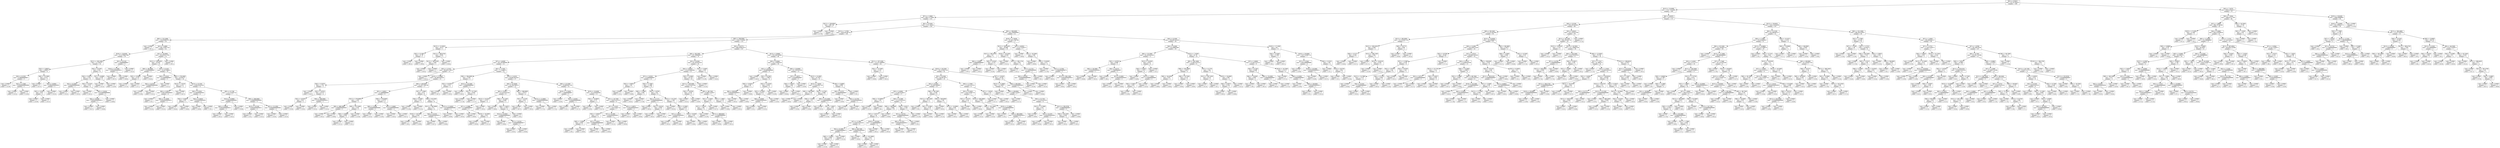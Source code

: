 digraph Tree {
0 [label="X[5] <= 6.9410\nmse = 42716.295415\nsamples = 506", shape="box"] ;
1 [label="X[12] <= 14.4000\nmse = 17317.3210465\nsamples = 430", shape="box"] ;
0 -> 1 ;
2 [label="X[7] <= 1.3849\nmse = 6632.2174902\nsamples = 255", shape="box"] ;
1 -> 2 ;
3 [label="X[11] <= 339.9850\nmse = 390.728\nsamples = 5", shape="box"] ;
2 -> 3 ;
4 [label="mse = 0.0000\nsamples = 1\nvalue = [ 27.9]", shape="box"] ;
3 -> 4 ;
5 [label="mse = 0.0000\nsamples = 4\nvalue = [ 50.]", shape="box"] ;
3 -> 5 ;
6 [label="X[5] <= 6.5430\nmse = 3721.16324\nsamples = 250", shape="box"] ;
2 -> 6 ;
7 [label="X[12] <= 7.5700\nmse = 1636.06748718\nsamples = 195", shape="box"] ;
6 -> 7 ;
8 [label="X[9] <= 222.5000\nmse = 129.630697674\nsamples = 43", shape="box"] ;
7 -> 8 ;
9 [label="mse = 0.0000\nsamples = 1\nvalue = [ 28.7]", shape="box"] ;
8 -> 9 ;
10 [label="X[2] <= 5.4800\nmse = 106.722857143\nsamples = 42", shape="box"] ;
8 -> 10 ;
11 [label="X[10] <= 19.9500\nmse = 25.2378947368\nsamples = 19", shape="box"] ;
10 -> 11 ;
12 [label="X[11] <= 393.3300\nmse = 11.519375\nsamples = 16", shape="box"] ;
11 -> 12 ;
13 [label="X[2] <= 3.8950\nmse = 2.69875\nsamples = 8", shape="box"] ;
12 -> 13 ;
14 [label="X[5] <= 6.2205\nmse = 0.286666666667\nsamples = 3", shape="box"] ;
13 -> 14 ;
15 [label="mse = 0.0000\nsamples = 1\nvalue = [ 21.9]", shape="box"] ;
14 -> 15 ;
16 [label="X[2] <= 2.7400\nmse = 0.00499999999988\nsamples = 2", shape="box"] ;
14 -> 16 ;
17 [label="mse = 0.0000\nsamples = 1\nvalue = [ 22.5]", shape="box"] ;
16 -> 17 ;
18 [label="mse = 0.0000\nsamples = 1\nvalue = [ 22.6]", shape="box"] ;
16 -> 18 ;
19 [label="X[6] <= 23.1000\nmse = 0.512\nsamples = 5", shape="box"] ;
13 -> 19 ;
20 [label="mse = 0.0000\nsamples = 2\nvalue = [ 23.7]", shape="box"] ;
19 -> 20 ;
21 [label="X[0] <= 0.0950\nmse = 0.0800000000002\nsamples = 3", shape="box"] ;
19 -> 21 ;
22 [label="X[5] <= 6.3415\nmse = 0.02\nsamples = 2", shape="box"] ;
21 -> 22 ;
23 [label="mse = 0.0000\nsamples = 1\nvalue = [ 22.9]", shape="box"] ;
22 -> 23 ;
24 [label="mse = 0.0000\nsamples = 1\nvalue = [ 23.1]", shape="box"] ;
22 -> 24 ;
25 [label="mse = 0.0000\nsamples = 1\nvalue = [ 23.3]", shape="box"] ;
21 -> 25 ;
26 [label="X[5] <= 6.4195\nmse = 6.34\nsamples = 8", shape="box"] ;
12 -> 26 ;
27 [label="X[4] <= 0.4075\nmse = 2.255\nsamples = 6", shape="box"] ;
26 -> 27 ;
28 [label="X[5] <= 6.2495\nmse = 0.0449999999998\nsamples = 2", shape="box"] ;
27 -> 28 ;
29 [label="mse = 0.0000\nsamples = 1\nvalue = [ 23.2]", shape="box"] ;
28 -> 29 ;
30 [label="mse = 0.0000\nsamples = 1\nvalue = [ 23.5]", shape="box"] ;
28 -> 30 ;
31 [label="X[5] <= 6.2320\nmse = 0.29\nsamples = 4", shape="box"] ;
27 -> 31 ;
32 [label="mse = 0.0000\nsamples = 1\nvalue = [ 24.1]", shape="box"] ;
31 -> 32 ;
33 [label="X[0] <= 0.0454\nmse = 0.0199999999998\nsamples = 3", shape="box"] ;
31 -> 33 ;
34 [label="X[4] <= 0.4180\nmse = 0.00500000000011\nsamples = 2", shape="box"] ;
33 -> 34 ;
35 [label="mse = 0.0000\nsamples = 1\nvalue = [ 24.7]", shape="box"] ;
34 -> 35 ;
36 [label="mse = 0.0000\nsamples = 1\nvalue = [ 24.8]", shape="box"] ;
34 -> 36 ;
37 [label="mse = 0.0000\nsamples = 1\nvalue = [ 24.6]", shape="box"] ;
33 -> 37 ;
38 [label="X[7] <= 8.0088\nmse = 0.245\nsamples = 2", shape="box"] ;
26 -> 38 ;
39 [label="mse = 0.0000\nsamples = 1\nvalue = [ 22.2]", shape="box"] ;
38 -> 39 ;
40 [label="mse = 0.0000\nsamples = 1\nvalue = [ 22.9]", shape="box"] ;
38 -> 40 ;
41 [label="X[5] <= 6.3130\nmse = 1.60666666667\nsamples = 3", shape="box"] ;
11 -> 41 ;
42 [label="X[10] <= 21.1000\nmse = 0.00500000000011\nsamples = 2", shape="box"] ;
41 -> 42 ;
43 [label="mse = 0.0000\nsamples = 1\nvalue = [ 20.7]", shape="box"] ;
42 -> 43 ;
44 [label="mse = 0.0000\nsamples = 1\nvalue = [ 20.6]", shape="box"] ;
42 -> 44 ;
45 [label="mse = 0.0000\nsamples = 1\nvalue = [ 22.2]", shape="box"] ;
41 -> 45 ;
46 [label="X[1] <= 34.0000\nmse = 56.6165217391\nsamples = 23", shape="box"] ;
10 -> 46 ;
47 [label="X[11] <= 359.5050\nmse = 35.035\nsamples = 22", shape="box"] ;
46 -> 47 ;
48 [label="X[6] <= 96.3000\nmse = 5.92666666667\nsamples = 3", shape="box"] ;
47 -> 48 ;
49 [label="X[3] <= 0.5000\nmse = 0.125\nsamples = 2", shape="box"] ;
48 -> 49 ;
50 [label="mse = 0.0000\nsamples = 1\nvalue = [ 27.5]", shape="box"] ;
49 -> 50 ;
51 [label="mse = 0.0000\nsamples = 1\nvalue = [ 27.]", shape="box"] ;
49 -> 51 ;
52 [label="mse = 0.0000\nsamples = 1\nvalue = [ 24.3]", shape="box"] ;
48 -> 52 ;
53 [label="X[5] <= 6.1455\nmse = 16.347368421\nsamples = 19", shape="box"] ;
47 -> 53 ;
54 [label="X[4] <= 0.5410\nmse = 0.526666666667\nsamples = 3", shape="box"] ;
53 -> 54 ;
55 [label="X[4] <= 0.4755\nmse = 0.0449999999998\nsamples = 2", shape="box"] ;
54 -> 55 ;
56 [label="mse = 0.0000\nsamples = 1\nvalue = [ 22.8]", shape="box"] ;
55 -> 56 ;
57 [label="mse = 0.0000\nsamples = 1\nvalue = [ 23.1]", shape="box"] ;
55 -> 57 ;
58 [label="mse = 0.0000\nsamples = 1\nvalue = [ 22.1]", shape="box"] ;
54 -> 58 ;
59 [label="X[9] <= 278.5000\nmse = 9.029375\nsamples = 16", shape="box"] ;
53 -> 59 ;
60 [label="X[12] <= 7.0150\nmse = 0.212\nsamples = 5", shape="box"] ;
59 -> 60 ;
61 [label="X[0] <= 0.0975\nmse = 0.0675000000001\nsamples = 4", shape="box"] ;
60 -> 61 ;
62 [label="mse = 0.0000\nsamples = 2\nvalue = [ 25.]", shape="box"] ;
61 -> 62 ;
63 [label="X[6] <= 11.4500\nmse = 0.00500000000011\nsamples = 2", shape="box"] ;
61 -> 63 ;
64 [label="mse = 0.0000\nsamples = 1\nvalue = [ 25.3]", shape="box"] ;
63 -> 64 ;
65 [label="mse = 0.0000\nsamples = 1\nvalue = [ 25.2]", shape="box"] ;
63 -> 65 ;
66 [label="mse = 0.0000\nsamples = 1\nvalue = [ 24.7]", shape="box"] ;
60 -> 66 ;
67 [label="X[12] <= 6.1350\nmse = 4.90181818182\nsamples = 11", shape="box"] ;
59 -> 67 ;
68 [label="X[0] <= 0.2030\nmse = 0.200000000001\nsamples = 4", shape="box"] ;
67 -> 68 ;
69 [label="X[4] <= 0.4620\nmse = 0.02\nsamples = 2", shape="box"] ;
68 -> 69 ;
70 [label="mse = 0.0000\nsamples = 1\nvalue = [ 24.4]", shape="box"] ;
69 -> 70 ;
71 [label="mse = 0.0000\nsamples = 1\nvalue = [ 24.6]", shape="box"] ;
69 -> 71 ;
72 [label="X[4] <= 0.4620\nmse = 0.0200000000002\nsamples = 2", shape="box"] ;
68 -> 72 ;
73 [label="mse = 0.0000\nsamples = 1\nvalue = [ 24.8]", shape="box"] ;
72 -> 73 ;
74 [label="mse = 0.0000\nsamples = 1\nvalue = [ 25.]", shape="box"] ;
72 -> 74 ;
75 [label="X[0] <= 0.1746\nmse = 1.37714285714\nsamples = 7", shape="box"] ;
67 -> 75 ;
76 [label="X[12] <= 6.9900\nmse = 0.0866666666661\nsamples = 3", shape="box"] ;
75 -> 76 ;
77 [label="X[0] <= 0.0836\nmse = 0.00500000000011\nsamples = 2", shape="box"] ;
76 -> 77 ;
78 [label="mse = 0.0000\nsamples = 1\nvalue = [ 24.1]", shape="box"] ;
77 -> 78 ;
79 [label="mse = 0.0000\nsamples = 1\nvalue = [ 24.2]", shape="box"] ;
77 -> 79 ;
80 [label="mse = 0.0000\nsamples = 1\nvalue = [ 23.8]", shape="box"] ;
76 -> 80 ;
81 [label="X[9] <= 296.0000\nmse = 0.0999999999995\nsamples = 4", shape="box"] ;
75 -> 81 ;
82 [label="X[12] <= 6.5100\nmse = 0.00500000000011\nsamples = 2", shape="box"] ;
81 -> 82 ;
83 [label="mse = 0.0000\nsamples = 1\nvalue = [ 23.]", shape="box"] ;
82 -> 83 ;
84 [label="mse = 0.0000\nsamples = 1\nvalue = [ 23.1]", shape="box"] ;
82 -> 84 ;
85 [label="X[2] <= 15.1950\nmse = 0.00499999999965\nsamples = 2", shape="box"] ;
81 -> 85 ;
86 [label="mse = 0.0000\nsamples = 1\nvalue = [ 23.4]", shape="box"] ;
85 -> 86 ;
87 [label="mse = 0.0000\nsamples = 1\nvalue = [ 23.3]", shape="box"] ;
85 -> 87 ;
88 [label="mse = 0.0000\nsamples = 1\nvalue = [ 29.1]", shape="box"] ;
46 -> 88 ;
89 [label="X[9] <= 208.0000\nmse = 1204.37203947\nsamples = 152", shape="box"] ;
7 -> 89 ;
90 [label="X[12] <= 13.5650\nmse = 161.6\nsamples = 5", shape="box"] ;
89 -> 90 ;
91 [label="X[5] <= 6.1485\nmse = 21.78\nsamples = 2", shape="box"] ;
90 -> 91 ;
92 [label="mse = 0.0000\nsamples = 1\nvalue = [ 36.2]", shape="box"] ;
91 -> 92 ;
93 [label="mse = 0.0000\nsamples = 1\nvalue = [ 29.6]", shape="box"] ;
91 -> 93 ;
94 [label="X[11] <= 390.0750\nmse = 19.82\nsamples = 3", shape="box"] ;
90 -> 94 ;
95 [label="X[11] <= 383.4100\nmse = 1.445\nsamples = 2", shape="box"] ;
94 -> 95 ;
96 [label="mse = 0.0000\nsamples = 1\nvalue = [ 20.3]", shape="box"] ;
95 -> 96 ;
97 [label="mse = 0.0000\nsamples = 1\nvalue = [ 22.]", shape="box"] ;
95 -> 97 ;
98 [label="mse = 0.0000\nsamples = 1\nvalue = [ 26.4]", shape="box"] ;
94 -> 98 ;
99 [label="X[5] <= 6.0775\nmse = 860.829931973\nsamples = 147", shape="box"] ;
89 -> 99 ;
100 [label="X[6] <= 69.1000\nmse = 437.399493671\nsamples = 79", shape="box"] ;
99 -> 100 ;
101 [label="X[7] <= 4.4638\nmse = 201.501090909\nsamples = 55", shape="box"] ;
100 -> 101 ;
102 [label="X[5] <= 5.2145\nmse = 88.492173913\nsamples = 23", shape="box"] ;
101 -> 102 ;
103 [label="mse = 0.0000\nsamples = 1\nvalue = [ 16.1]", shape="box"] ;
102 -> 103 ;
104 [label="X[10] <= 17.6000\nmse = 58.3981818182\nsamples = 22", shape="box"] ;
102 -> 104 ;
105 [label="X[4] <= 0.5070\nmse = 1.732\nsamples = 5", shape="box"] ;
104 -> 105 ;
106 [label="mse = 0.0000\nsamples = 1\nvalue = [ 24.3]", shape="box"] ;
105 -> 106 ;
107 [label="X[5] <= 5.8735\nmse = 0.3275\nsamples = 4", shape="box"] ;
105 -> 107 ;
108 [label="X[2] <= 4.0100\nmse = 0.02\nsamples = 2", shape="box"] ;
107 -> 108 ;
109 [label="mse = 0.0000\nsamples = 1\nvalue = [ 22.8]", shape="box"] ;
108 -> 109 ;
110 [label="mse = 0.0000\nsamples = 1\nvalue = [ 22.6]", shape="box"] ;
108 -> 110 ;
111 [label="X[9] <= 286.0000\nmse = 0.00500000000011\nsamples = 2", shape="box"] ;
107 -> 111 ;
112 [label="mse = 0.0000\nsamples = 1\nvalue = [ 23.3]", shape="box"] ;
111 -> 112 ;
113 [label="mse = 0.0000\nsamples = 1\nvalue = [ 23.2]", shape="box"] ;
111 -> 113 ;
114 [label="X[6] <= 46.6500\nmse = 41.5011764706\nsamples = 17", shape="box"] ;
104 -> 114 ;
115 [label="X[5] <= 5.8810\nmse = 21.0888888889\nsamples = 9", shape="box"] ;
114 -> 115 ;
116 [label="X[11] <= 379.6900\nmse = 1.432\nsamples = 5", shape="box"] ;
115 -> 116 ;
117 [label="X[9] <= 486.5000\nmse = 0.0800000000002\nsamples = 2", shape="box"] ;
116 -> 117 ;
118 [label="mse = 0.0000\nsamples = 1\nvalue = [ 20.2]", shape="box"] ;
117 -> 118 ;
119 [label="mse = 0.0000\nsamples = 1\nvalue = [ 20.6]", shape="box"] ;
117 -> 119 ;
120 [label="X[9] <= 472.5000\nmse = 0.38\nsamples = 3", shape="box"] ;
116 -> 120 ;
121 [label="X[8] <= 4.0000\nmse = 0.005\nsamples = 2", shape="box"] ;
120 -> 121 ;
122 [label="mse = 0.0000\nsamples = 1\nvalue = [ 21.1]", shape="box"] ;
121 -> 122 ;
123 [label="mse = 0.0000\nsamples = 1\nvalue = [ 21.]", shape="box"] ;
121 -> 123 ;
124 [label="mse = 0.0000\nsamples = 1\nvalue = [ 21.8]", shape="box"] ;
120 -> 124 ;
125 [label="X[9] <= 278.0000\nmse = 4.2275\nsamples = 4", shape="box"] ;
115 -> 125 ;
126 [label="X[8] <= 3.5000\nmse = 0.00499999999988\nsamples = 2", shape="box"] ;
125 -> 126 ;
127 [label="mse = 0.0000\nsamples = 1\nvalue = [ 22.5]", shape="box"] ;
126 -> 127 ;
128 [label="mse = 0.0000\nsamples = 1\nvalue = [ 22.6]", shape="box"] ;
126 -> 128 ;
129 [label="X[5] <= 5.9460\nmse = 0.0199999999998\nsamples = 2", shape="box"] ;
125 -> 129 ;
130 [label="mse = 0.0000\nsamples = 1\nvalue = [ 24.5]", shape="box"] ;
129 -> 130 ;
131 [label="mse = 0.0000\nsamples = 1\nvalue = [ 24.7]", shape="box"] ;
129 -> 131 ;
132 [label="X[7] <= 2.5842\nmse = 6.52\nsamples = 8", shape="box"] ;
114 -> 132 ;
133 [label="X[0] <= 0.2062\nmse = 0.18\nsamples = 2", shape="box"] ;
132 -> 133 ;
134 [label="mse = 0.0000\nsamples = 1\nvalue = [ 21.8]", shape="box"] ;
133 -> 134 ;
135 [label="mse = 0.0000\nsamples = 1\nvalue = [ 21.2]", shape="box"] ;
133 -> 135 ;
136 [label="X[6] <= 63.3500\nmse = 2.5\nsamples = 6", shape="box"] ;
132 -> 136 ;
137 [label="X[11] <= 382.8900\nmse = 0.5\nsamples = 4", shape="box"] ;
136 -> 137 ;
138 [label="X[10] <= 19.7000\nmse = 0.005\nsamples = 2", shape="box"] ;
137 -> 138 ;
139 [label="mse = 0.0000\nsamples = 1\nvalue = [ 20.]", shape="box"] ;
138 -> 139 ;
140 [label="mse = 0.0000\nsamples = 1\nvalue = [ 19.9]", shape="box"] ;
138 -> 140 ;
141 [label="X[4] <= 0.5235\nmse = 0.00500000000011\nsamples = 2", shape="box"] ;
137 -> 141 ;
142 [label="mse = 0.0000\nsamples = 1\nvalue = [ 20.7]", shape="box"] ;
141 -> 142 ;
143 [label="mse = 0.0000\nsamples = 1\nvalue = [ 20.6]", shape="box"] ;
141 -> 143 ;
144 [label="X[12] <= 11.6450\nmse = 0.0799999999998\nsamples = 2", shape="box"] ;
136 -> 144 ;
145 [label="mse = 0.0000\nsamples = 1\nvalue = [ 18.9]", shape="box"] ;
144 -> 145 ;
146 [label="mse = 0.0000\nsamples = 1\nvalue = [ 19.3]", shape="box"] ;
144 -> 146 ;
147 [label="X[5] <= 5.7635\nmse = 77.1446875\nsamples = 32", shape="box"] ;
101 -> 147 ;
148 [label="X[9] <= 294.0000\nmse = 3.292\nsamples = 5", shape="box"] ;
147 -> 148 ;
149 [label="X[2] <= 6.0200\nmse = 0.18\nsamples = 2", shape="box"] ;
148 -> 149 ;
150 [label="mse = 0.0000\nsamples = 1\nvalue = [ 18.7]", shape="box"] ;
149 -> 150 ;
151 [label="mse = 0.0000\nsamples = 1\nvalue = [ 19.3]", shape="box"] ;
149 -> 151 ;
152 [label="X[12] <= 10.2400\nmse = 0.646666666667\nsamples = 3", shape="box"] ;
148 -> 152 ;
153 [label="mse = 0.0000\nsamples = 1\nvalue = [ 18.2]", shape="box"] ;
152 -> 153 ;
154 [label="X[1] <= 23.7500\nmse = 0.045\nsamples = 2", shape="box"] ;
152 -> 154 ;
155 [label="mse = 0.0000\nsamples = 1\nvalue = [ 17.4]", shape="box"] ;
154 -> 155 ;
156 [label="mse = 0.0000\nsamples = 1\nvalue = [ 17.1]", shape="box"] ;
154 -> 156 ;
157 [label="X[2] <= 5.4150\nmse = 56.9651851852\nsamples = 27", shape="box"] ;
147 -> 157 ;
158 [label="X[6] <= 47.8500\nmse = 16.7830769231\nsamples = 13", shape="box"] ;
157 -> 158 ;
159 [label="X[0] <= 0.0417\nmse = 6.15555555556\nsamples = 9", shape="box"] ;
158 -> 159 ;
160 [label="X[12] <= 9.5250\nmse = 1.5275\nsamples = 4", shape="box"] ;
159 -> 160 ;
161 [label="X[7] <= 5.3988\nmse = 0.126666666667\nsamples = 3", shape="box"] ;
160 -> 161 ;
162 [label="mse = 0.0000\nsamples = 1\nvalue = [ 20.6]", shape="box"] ;
161 -> 162 ;
163 [label="X[10] <= 18.3000\nmse = 0.02\nsamples = 2", shape="box"] ;
161 -> 163 ;
164 [label="mse = 0.0000\nsamples = 1\nvalue = [ 20.9]", shape="box"] ;
163 -> 164 ;
165 [label="mse = 0.0000\nsamples = 1\nvalue = [ 21.1]", shape="box"] ;
163 -> 165 ;
166 [label="mse = 0.0000\nsamples = 1\nvalue = [ 19.5]", shape="box"] ;
160 -> 166 ;
167 [label="X[6] <= 22.1500\nmse = 0.608\nsamples = 5", shape="box"] ;
159 -> 167 ;
168 [label="mse = 0.0000\nsamples = 1\nvalue = [ 18.6]", shape="box"] ;
167 -> 168 ;
169 [label="X[4] <= 0.4875\nmse = 0.1875\nsamples = 4", shape="box"] ;
167 -> 169 ;
170 [label="X[12] <= 9.5950\nmse = 0.0466666666666\nsamples = 3", shape="box"] ;
169 -> 170 ;
171 [label="mse = 0.0000\nsamples = 1\nvalue = [ 19.6]", shape="box"] ;
170 -> 171 ;
172 [label="X[7] <= 5.9130\nmse = 0.00499999999977\nsamples = 2", shape="box"] ;
170 -> 172 ;
173 [label="mse = 0.0000\nsamples = 1\nvalue = [ 19.3]", shape="box"] ;
172 -> 173 ;
174 [label="mse = 0.0000\nsamples = 1\nvalue = [ 19.4]", shape="box"] ;
172 -> 174 ;
175 [label="mse = 0.0000\nsamples = 1\nvalue = [ 19.]", shape="box"] ;
169 -> 175 ;
176 [label="X[9] <= 288.0000\nmse = 1.6275\nsamples = 4", shape="box"] ;
158 -> 176 ;
177 [label="X[7] <= 5.2136\nmse = 0.02\nsamples = 2", shape="box"] ;
176 -> 177 ;
178 [label="mse = 0.0000\nsamples = 1\nvalue = [ 18.7]", shape="box"] ;
177 -> 178 ;
179 [label="mse = 0.0000\nsamples = 1\nvalue = [ 18.5]", shape="box"] ;
177 -> 179 ;
180 [label="X[12] <= 11.6000\nmse = 0.0449999999998\nsamples = 2", shape="box"] ;
176 -> 180 ;
181 [label="mse = 0.0000\nsamples = 1\nvalue = [ 17.5]", shape="box"] ;
180 -> 181 ;
182 [label="mse = 0.0000\nsamples = 1\nvalue = [ 17.2]", shape="box"] ;
180 -> 182 ;
183 [label="X[6] <= 22.3500\nmse = 19.0692857143\nsamples = 14", shape="box"] ;
157 -> 183 ;
184 [label="X[10] <= 17.8500\nmse = 1.64666666667\nsamples = 3", shape="box"] ;
183 -> 184 ;
185 [label="mse = 0.0000\nsamples = 1\nvalue = [ 23.4]", shape="box"] ;
184 -> 185 ;
186 [label="X[5] <= 5.9195\nmse = 0.0449999999998\nsamples = 2", shape="box"] ;
184 -> 186 ;
187 [label="mse = 0.0000\nsamples = 1\nvalue = [ 22.]", shape="box"] ;
186 -> 187 ;
188 [label="mse = 0.0000\nsamples = 1\nvalue = [ 21.7]", shape="box"] ;
186 -> 188 ;
189 [label="X[10] <= 16.4000\nmse = 10.2163636364\nsamples = 11", shape="box"] ;
183 -> 189 ;
190 [label="X[2] <= 10.8950\nmse = 0.72\nsamples = 2", shape="box"] ;
189 -> 190 ;
191 [label="mse = 0.0000\nsamples = 1\nvalue = [ 22.9]", shape="box"] ;
190 -> 191 ;
192 [label="mse = 0.0000\nsamples = 1\nvalue = [ 21.7]", shape="box"] ;
190 -> 192 ;
193 [label="X[1] <= 16.7500\nmse = 2.58222222222\nsamples = 9", shape="box"] ;
189 -> 193 ;
194 [label="X[7] <= 5.4107\nmse = 1.29714285714\nsamples = 7", shape="box"] ;
193 -> 194 ;
195 [label="X[5] <= 5.8540\nmse = 0.22\nsamples = 5", shape="box"] ;
194 -> 195 ;
196 [label="X[8] <= 3.5000\nmse = 0.005\nsamples = 2", shape="box"] ;
195 -> 196 ;
197 [label="mse = 0.0000\nsamples = 1\nvalue = [ 20.]", shape="box"] ;
196 -> 197 ;
198 [label="mse = 0.0000\nsamples = 1\nvalue = [ 19.9]", shape="box"] ;
196 -> 198 ;
199 [label="X[7] <= 4.6051\nmse = 0.00666666666689\nsamples = 3", shape="box"] ;
195 -> 199 ;
200 [label="mse = 0.0000\nsamples = 1\nvalue = [ 20.3]", shape="box"] ;
199 -> 200 ;
201 [label="mse = 0.0000\nsamples = 2\nvalue = [ 20.4]", shape="box"] ;
199 -> 201 ;
202 [label="X[7] <= 6.1095\nmse = 0.0450000000002\nsamples = 2", shape="box"] ;
194 -> 202 ;
203 [label="mse = 0.0000\nsamples = 1\nvalue = [ 21.2]", shape="box"] ;
202 -> 203 ;
204 [label="mse = 0.0000\nsamples = 1\nvalue = [ 20.9]", shape="box"] ;
202 -> 204 ;
205 [label="X[5] <= 5.9970\nmse = 0.0450000000002\nsamples = 2", shape="box"] ;
193 -> 205 ;
206 [label="mse = 0.0000\nsamples = 1\nvalue = [ 19.7]", shape="box"] ;
205 -> 206 ;
207 [label="mse = 0.0000\nsamples = 1\nvalue = [ 19.4]", shape="box"] ;
205 -> 207 ;
208 [label="X[5] <= 6.0285\nmse = 187.833333333\nsamples = 24", shape="box"] ;
100 -> 208 ;
209 [label="X[4] <= 0.6010\nmse = 115.623636364\nsamples = 22", shape="box"] ;
208 -> 209 ;
210 [label="X[7] <= 2.6228\nmse = 25.9466666667\nsamples = 12", shape="box"] ;
209 -> 210 ;
211 [label="X[5] <= 5.8920\nmse = 1.62\nsamples = 2", shape="box"] ;
210 -> 211 ;
212 [label="mse = 0.0000\nsamples = 1\nvalue = [ 15.]", shape="box"] ;
211 -> 212 ;
213 [label="mse = 0.0000\nsamples = 1\nvalue = [ 16.8]", shape="box"] ;
211 -> 213 ;
214 [label="X[5] <= 5.7065\nmse = 11.996\nsamples = 10", shape="box"] ;
210 -> 214 ;
215 [label="X[8] <= 5.5000\nmse = 0.98\nsamples = 2", shape="box"] ;
214 -> 215 ;
216 [label="mse = 0.0000\nsamples = 1\nvalue = [ 16.2]", shape="box"] ;
215 -> 216 ;
217 [label="mse = 0.0000\nsamples = 1\nvalue = [ 17.6]", shape="box"] ;
215 -> 217 ;
218 [label="X[5] <= 5.8795\nmse = 3.62\nsamples = 8", shape="box"] ;
214 -> 218 ;
219 [label="X[5] <= 5.7175\nmse = 0.0466666666669\nsamples = 3", shape="box"] ;
218 -> 219 ;
220 [label="mse = 0.0000\nsamples = 1\nvalue = [ 18.5]", shape="box"] ;
219 -> 220 ;
221 [label="X[2] <= 8.9150\nmse = 0.005\nsamples = 2", shape="box"] ;
219 -> 221 ;
222 [label="mse = 0.0000\nsamples = 1\nvalue = [ 18.2]", shape="box"] ;
221 -> 222 ;
223 [label="mse = 0.0000\nsamples = 1\nvalue = [ 18.3]", shape="box"] ;
221 -> 223 ;
224 [label="X[12] <= 10.1350\nmse = 1.108\nsamples = 5", shape="box"] ;
218 -> 224 ;
225 [label="mse = 0.0000\nsamples = 1\nvalue = [ 20.3]", shape="box"] ;
224 -> 225 ;
226 [label="X[0] <= 0.2063\nmse = 0.2675\nsamples = 4", shape="box"] ;
224 -> 226 ;
227 [label="X[7] <= 4.4871\nmse = 0.0450000000001\nsamples = 2", shape="box"] ;
226 -> 227 ;
228 [label="mse = 0.0000\nsamples = 1\nvalue = [ 19.2]", shape="box"] ;
227 -> 228 ;
229 [label="mse = 0.0000\nsamples = 1\nvalue = [ 18.9]", shape="box"] ;
227 -> 229 ;
230 [label="X[2] <= 9.0200\nmse = 0.02\nsamples = 2", shape="box"] ;
226 -> 230 ;
231 [label="mse = 0.0000\nsamples = 1\nvalue = [ 19.6]", shape="box"] ;
230 -> 231 ;
232 [label="mse = 0.0000\nsamples = 1\nvalue = [ 19.4]", shape="box"] ;
230 -> 232 ;
233 [label="X[3] <= 0.5000\nmse = 54.116\nsamples = 10", shape="box"] ;
209 -> 233 ;
234 [label="X[11] <= 259.5800\nmse = 21.4755555556\nsamples = 9", shape="box"] ;
233 -> 234 ;
235 [label="X[5] <= 4.8700\nmse = 0.245\nsamples = 2", shape="box"] ;
234 -> 235 ;
236 [label="mse = 0.0000\nsamples = 1\nvalue = [ 23.1]", shape="box"] ;
235 -> 236 ;
237 [label="mse = 0.0000\nsamples = 1\nvalue = [ 23.8]", shape="box"] ;
235 -> 237 ;
238 [label="X[6] <= 96.7500\nmse = 9.58857142857\nsamples = 7", shape="box"] ;
234 -> 238 ;
239 [label="X[7] <= 2.2659\nmse = 4.252\nsamples = 5", shape="box"] ;
238 -> 239 ;
240 [label="X[7] <= 1.8518\nmse = 1.66\nsamples = 4", shape="box"] ;
239 -> 240 ;
241 [label="mse = 0.0000\nsamples = 1\nvalue = [ 21.9]", shape="box"] ;
240 -> 241 ;
242 [label="X[11] <= 388.8450\nmse = 0.326666666667\nsamples = 3", shape="box"] ;
240 -> 242 ;
243 [label="mse = 0.0000\nsamples = 2\nvalue = [ 20.8]", shape="box"] ;
242 -> 243 ;
244 [label="mse = 0.0000\nsamples = 1\nvalue = [ 20.1]", shape="box"] ;
242 -> 244 ;
245 [label="mse = 0.0000\nsamples = 1\nvalue = [ 22.7]", shape="box"] ;
239 -> 245 ;
246 [label="X[7] <= 1.9901\nmse = 0.125\nsamples = 2", shape="box"] ;
238 -> 246 ;
247 [label="mse = 0.0000\nsamples = 1\nvalue = [ 19.6]", shape="box"] ;
246 -> 247 ;
248 [label="mse = 0.0000\nsamples = 1\nvalue = [ 19.1]", shape="box"] ;
246 -> 248 ;
249 [label="mse = 0.0000\nsamples = 1\nvalue = [ 15.3]", shape="box"] ;
233 -> 249 ;
250 [label="X[7] <= 3.3400\nmse = 3.38\nsamples = 2", shape="box"] ;
208 -> 250 ;
251 [label="mse = 0.0000\nsamples = 1\nvalue = [ 11.9]", shape="box"] ;
250 -> 251 ;
252 [label="mse = 0.0000\nsamples = 1\nvalue = [ 14.5]", shape="box"] ;
250 -> 252 ;
253 [label="X[12] <= 9.9800\nmse = 322.564705882\nsamples = 68", shape="box"] ;
99 -> 253 ;
254 [label="X[0] <= 0.0464\nmse = 131.579583333\nsamples = 24", shape="box"] ;
253 -> 254 ;
255 [label="X[2] <= 2.0700\nmse = 29.6888888889\nsamples = 9", shape="box"] ;
254 -> 255 ;
256 [label="mse = 0.0000\nsamples = 1\nvalue = [ 16.5]", shape="box"] ;
255 -> 256 ;
257 [label="X[5] <= 6.2295\nmse = 7.79875\nsamples = 8", shape="box"] ;
255 -> 257 ;
258 [label="X[0] <= 0.0454\nmse = 0.38\nsamples = 3", shape="box"] ;
257 -> 258 ;
259 [label="X[6] <= 69.8500\nmse = 0.00500000000011\nsamples = 2", shape="box"] ;
258 -> 259 ;
260 [label="mse = 0.0000\nsamples = 1\nvalue = [ 20.5]", shape="box"] ;
259 -> 260 ;
261 [label="mse = 0.0000\nsamples = 1\nvalue = [ 20.6]", shape="box"] ;
259 -> 261 ;
262 [label="mse = 0.0000\nsamples = 1\nvalue = [ 19.8]", shape="box"] ;
258 -> 262 ;
263 [label="X[2] <= 11.0550\nmse = 0.932\nsamples = 5", shape="box"] ;
257 -> 263 ;
264 [label="X[2] <= 6.1950\nmse = 0.2475\nsamples = 4", shape="box"] ;
263 -> 264 ;
265 [label="X[8] <= 4.0000\nmse = 0.0600000000002\nsamples = 3", shape="box"] ;
264 -> 265 ;
266 [label="mse = 0.0000\nsamples = 2\nvalue = [ 22.]", shape="box"] ;
265 -> 266 ;
267 [label="mse = 0.0000\nsamples = 1\nvalue = [ 22.3]", shape="box"] ;
265 -> 267 ;
268 [label="mse = 0.0000\nsamples = 1\nvalue = [ 21.6]", shape="box"] ;
264 -> 268 ;
269 [label="mse = 0.0000\nsamples = 1\nvalue = [ 22.9]", shape="box"] ;
263 -> 269 ;
270 [label="X[6] <= 33.6000\nmse = 43.7293333333\nsamples = 15", shape="box"] ;
254 -> 270 ;
271 [label="X[7] <= 5.4972\nmse = 8.92666666667\nsamples = 3", shape="box"] ;
270 -> 271 ;
272 [label="X[4] <= 0.4610\nmse = 1.445\nsamples = 2", shape="box"] ;
271 -> 272 ;
273 [label="mse = 0.0000\nsamples = 1\nvalue = [ 26.4]", shape="box"] ;
272 -> 273 ;
274 [label="mse = 0.0000\nsamples = 1\nvalue = [ 28.1]", shape="box"] ;
272 -> 274 ;
275 [label="mse = 0.0000\nsamples = 1\nvalue = [ 23.9]", shape="box"] ;
271 -> 275 ;
276 [label="X[12] <= 9.1000\nmse = 19.7025\nsamples = 12", shape="box"] ;
270 -> 276 ;
277 [label="X[12] <= 7.8450\nmse = 11.6342857143\nsamples = 7", shape="box"] ;
276 -> 277 ;
278 [label="X[9] <= 444.5000\nmse = 0.18\nsamples = 2", shape="box"] ;
277 -> 278 ;
279 [label="mse = 0.0000\nsamples = 1\nvalue = [ 24.4]", shape="box"] ;
278 -> 279 ;
280 [label="mse = 0.0000\nsamples = 1\nvalue = [ 25.]", shape="box"] ;
278 -> 280 ;
281 [label="X[2] <= 4.2700\nmse = 3.088\nsamples = 5", shape="box"] ;
277 -> 281 ;
282 [label="X[8] <= 3.5000\nmse = 0.5\nsamples = 2", shape="box"] ;
281 -> 282 ;
283 [label="mse = 0.0000\nsamples = 1\nvalue = [ 22.6]", shape="box"] ;
282 -> 283 ;
284 [label="mse = 0.0000\nsamples = 1\nvalue = [ 23.6]", shape="box"] ;
282 -> 284 ;
285 [label="X[9] <= 275.5000\nmse = 0.346666666667\nsamples = 3", shape="box"] ;
281 -> 285 ;
286 [label="mse = 0.0000\nsamples = 1\nvalue = [ 22.2]", shape="box"] ;
285 -> 286 ;
287 [label="X[7] <= 3.8827\nmse = 0.02\nsamples = 2", shape="box"] ;
285 -> 287 ;
288 [label="mse = 0.0000\nsamples = 1\nvalue = [ 21.6]", shape="box"] ;
287 -> 288 ;
289 [label="mse = 0.0000\nsamples = 1\nvalue = [ 21.4]", shape="box"] ;
287 -> 289 ;
290 [label="X[4] <= 0.4690\nmse = 0.892\nsamples = 5", shape="box"] ;
276 -> 290 ;
291 [label="X[0] <= 0.1075\nmse = 0.186666666667\nsamples = 3", shape="box"] ;
290 -> 291 ;
292 [label="mse = 0.0000\nsamples = 1\nvalue = [ 23.9]", shape="box"] ;
291 -> 292 ;
293 [label="X[5] <= 6.2705\nmse = 0.0200000000002\nsamples = 2", shape="box"] ;
291 -> 293 ;
294 [label="mse = 0.0000\nsamples = 1\nvalue = [ 24.3]", shape="box"] ;
293 -> 294 ;
295 [label="mse = 0.0000\nsamples = 1\nvalue = [ 24.5]", shape="box"] ;
293 -> 295 ;
296 [label="mse = 0.0000\nsamples = 2\nvalue = [ 25.]", shape="box"] ;
290 -> 296 ;
297 [label="X[11] <= 197.5200\nmse = 131.911590909\nsamples = 44", shape="box"] ;
253 -> 297 ;
298 [label="X[2] <= 13.3300\nmse = 3.125\nsamples = 2", shape="box"] ;
297 -> 298 ;
299 [label="mse = 0.0000\nsamples = 1\nvalue = [ 18.6]", shape="box"] ;
298 -> 299 ;
300 [label="mse = 0.0000\nsamples = 1\nvalue = [ 16.1]", shape="box"] ;
298 -> 300 ;
301 [label="X[10] <= 20.5500\nmse = 101.322857143\nsamples = 42", shape="box"] ;
297 -> 301 ;
302 [label="X[5] <= 6.3180\nmse = 64.0871875\nsamples = 32", shape="box"] ;
301 -> 302 ;
303 [label="X[5] <= 6.2455\nmse = 35.3947826087\nsamples = 23", shape="box"] ;
302 -> 303 ;
304 [label="X[5] <= 6.0905\nmse = 21.0823529412\nsamples = 17", shape="box"] ;
303 -> 304 ;
305 [label="X[6] <= 52.6000\nmse = 1.62\nsamples = 2", shape="box"] ;
304 -> 305 ;
306 [label="mse = 0.0000\nsamples = 1\nvalue = [ 22.2]", shape="box"] ;
305 -> 306 ;
307 [label="mse = 0.0000\nsamples = 1\nvalue = [ 24.]", shape="box"] ;
305 -> 307 ;
308 [label="X[0] <= 4.1499\nmse = 13.3133333333\nsamples = 15", shape="box"] ;
304 -> 308 ;
309 [label="X[9] <= 549.0000\nmse = 3.684\nsamples = 10", shape="box"] ;
308 -> 309 ;
310 [label="X[7] <= 5.6751\nmse = 2.24\nsamples = 9", shape="box"] ;
309 -> 310 ;
311 [label="X[7] <= 3.7485\nmse = 0.328333333333\nsamples = 6", shape="box"] ;
310 -> 311 ;
312 [label="X[5] <= 6.1695\nmse = 0.0466666666671\nsamples = 3", shape="box"] ;
311 -> 312 ;
313 [label="X[8] <= 3.5000\nmse = 0.005\nsamples = 2", shape="box"] ;
312 -> 313 ;
314 [label="mse = 0.0000\nsamples = 1\nvalue = [ 21.4]", shape="box"] ;
313 -> 314 ;
315 [label="mse = 0.0000\nsamples = 1\nvalue = [ 21.5]", shape="box"] ;
313 -> 315 ;
316 [label="mse = 0.0000\nsamples = 1\nvalue = [ 21.2]", shape="box"] ;
312 -> 316 ;
317 [label="X[6] <= 49.7500\nmse = 0.0800000000002\nsamples = 3", shape="box"] ;
311 -> 317 ;
318 [label="mse = 0.0000\nsamples = 1\nvalue = [ 20.8]", shape="box"] ;
317 -> 318 ;
319 [label="X[9] <= 351.0000\nmse = 0.02\nsamples = 2", shape="box"] ;
317 -> 319 ;
320 [label="mse = 0.0000\nsamples = 1\nvalue = [ 21.]", shape="box"] ;
319 -> 320 ;
321 [label="mse = 0.0000\nsamples = 1\nvalue = [ 21.2]", shape="box"] ;
319 -> 321 ;
322 [label="X[10] <= 18.6500\nmse = 0.106666666667\nsamples = 3", shape="box"] ;
310 -> 322 ;
323 [label="mse = 0.0000\nsamples = 2\nvalue = [ 20.1]", shape="box"] ;
322 -> 323 ;
324 [label="mse = 0.0000\nsamples = 1\nvalue = [ 20.5]", shape="box"] ;
322 -> 324 ;
325 [label="mse = 0.0000\nsamples = 1\nvalue = [ 19.6]", shape="box"] ;
309 -> 325 ;
326 [label="X[0] <= 6.8317\nmse = 2.328\nsamples = 5", shape="box"] ;
308 -> 326 ;
327 [label="X[7] <= 3.0735\nmse = 0.0866666666666\nsamples = 3", shape="box"] ;
326 -> 327 ;
328 [label="X[0] <= 4.7315\nmse = 0.00500000000011\nsamples = 2", shape="box"] ;
327 -> 328 ;
329 [label="mse = 0.0000\nsamples = 1\nvalue = [ 22.6]", shape="box"] ;
328 -> 329 ;
330 [label="mse = 0.0000\nsamples = 1\nvalue = [ 22.7]", shape="box"] ;
328 -> 330 ;
331 [label="mse = 0.0000\nsamples = 1\nvalue = [ 23.]", shape="box"] ;
327 -> 331 ;
332 [label="mse = 0.0000\nsamples = 2\nvalue = [ 21.4]", shape="box"] ;
326 -> 332 ;
333 [label="X[6] <= 80.1500\nmse = 4.295\nsamples = 6", shape="box"] ;
303 -> 333 ;
334 [label="X[11] <= 381.1400\nmse = 0.72\nsamples = 3", shape="box"] ;
333 -> 334 ;
335 [label="mse = 0.0000\nsamples = 1\nvalue = [ 20.]", shape="box"] ;
334 -> 335 ;
336 [label="X[5] <= 6.2805\nmse = 0.18\nsamples = 2", shape="box"] ;
334 -> 336 ;
337 [label="mse = 0.0000\nsamples = 1\nvalue = [ 20.6]", shape="box"] ;
336 -> 337 ;
338 [label="mse = 0.0000\nsamples = 1\nvalue = [ 21.2]", shape="box"] ;
336 -> 338 ;
339 [label="X[9] <= 549.0000\nmse = 1.04\nsamples = 3", shape="box"] ;
333 -> 339 ;
340 [label="mse = 0.0000\nsamples = 1\nvalue = [ 18.5]", shape="box"] ;
339 -> 340 ;
341 [label="X[12] <= 14.0900\nmse = 0.08\nsamples = 2", shape="box"] ;
339 -> 341 ;
342 [label="mse = 0.0000\nsamples = 1\nvalue = [ 19.5]", shape="box"] ;
341 -> 342 ;
343 [label="mse = 0.0000\nsamples = 1\nvalue = [ 19.9]", shape="box"] ;
341 -> 343 ;
344 [label="X[0] <= 3.7092\nmse = 12.2422222222\nsamples = 9", shape="box"] ;
302 -> 344 ;
345 [label="X[5] <= 6.3420\nmse = 3.63714285714\nsamples = 7", shape="box"] ;
344 -> 345 ;
346 [label="X[7] <= 3.2274\nmse = 0.18\nsamples = 2", shape="box"] ;
345 -> 346 ;
347 [label="mse = 0.0000\nsamples = 1\nvalue = [ 23.8]", shape="box"] ;
346 -> 347 ;
348 [label="mse = 0.0000\nsamples = 1\nvalue = [ 24.4]", shape="box"] ;
346 -> 348 ;
349 [label="X[11] <= 383.0600\nmse = 0.892\nsamples = 5", shape="box"] ;
345 -> 349 ;
350 [label="X[9] <= 351.5000\nmse = 0.005\nsamples = 2", shape="box"] ;
349 -> 350 ;
351 [label="mse = 0.0000\nsamples = 1\nvalue = [ 22.2]", shape="box"] ;
350 -> 351 ;
352 [label="mse = 0.0000\nsamples = 1\nvalue = [ 22.3]", shape="box"] ;
350 -> 352 ;
353 [label="X[10] <= 17.4000\nmse = 0.0199999999991\nsamples = 3", shape="box"] ;
349 -> 353 ;
354 [label="mse = 0.0000\nsamples = 1\nvalue = [ 23.]", shape="box"] ;
353 -> 354 ;
355 [label="X[9] <= 485.0000\nmse = 0.00500000000011\nsamples = 2", shape="box"] ;
353 -> 355 ;
356 [label="mse = 0.0000\nsamples = 1\nvalue = [ 23.1]", shape="box"] ;
355 -> 356 ;
357 [label="mse = 0.0000\nsamples = 1\nvalue = [ 23.2]", shape="box"] ;
355 -> 357 ;
358 [label="X[7] <= 2.6534\nmse = 1.125\nsamples = 2", shape="box"] ;
344 -> 358 ;
359 [label="mse = 0.0000\nsamples = 1\nvalue = [ 21.7]", shape="box"] ;
358 -> 359 ;
360 [label="mse = 0.0000\nsamples = 1\nvalue = [ 20.2]", shape="box"] ;
358 -> 360 ;
361 [label="X[7] <= 3.6163\nmse = 19.181\nsamples = 10", shape="box"] ;
301 -> 361 ;
362 [label="X[12] <= 11.6900\nmse = 12.18875\nsamples = 8", shape="box"] ;
361 -> 362 ;
363 [label="mse = 0.0000\nsamples = 1\nvalue = [ 23.]", shape="box"] ;
362 -> 363 ;
364 [label="X[6] <= 69.8000\nmse = 4.38857142857\nsamples = 7", shape="box"] ;
362 -> 364 ;
365 [label="mse = 0.0000\nsamples = 1\nvalue = [ 21.7]", shape="box"] ;
364 -> 365 ;
366 [label="X[0] <= 0.1756\nmse = 1.07333333333\nsamples = 6", shape="box"] ;
364 -> 366 ;
367 [label="X[12] <= 12.3000\nmse = 0.18\nsamples = 3", shape="box"] ;
366 -> 367 ;
368 [label="mse = 0.0000\nsamples = 1\nvalue = [ 19.8]", shape="box"] ;
367 -> 368 ;
369 [label="X[5] <= 6.1470\nmse = 0.0450000000001\nsamples = 2", shape="box"] ;
367 -> 369 ;
370 [label="mse = 0.0000\nsamples = 1\nvalue = [ 20.4]", shape="box"] ;
369 -> 370 ;
371 [label="mse = 0.0000\nsamples = 1\nvalue = [ 20.1]", shape="box"] ;
369 -> 371 ;
372 [label="X[11] <= 395.9700\nmse = 0.086666666667\nsamples = 3", shape="box"] ;
366 -> 372 ;
373 [label="X[6] <= 93.1500\nmse = 0.005\nsamples = 2", shape="box"] ;
372 -> 373 ;
374 [label="mse = 0.0000\nsamples = 1\nvalue = [ 19.3]", shape="box"] ;
373 -> 374 ;
375 [label="mse = 0.0000\nsamples = 1\nvalue = [ 19.2]", shape="box"] ;
373 -> 375 ;
376 [label="mse = 0.0000\nsamples = 1\nvalue = [ 19.6]", shape="box"] ;
372 -> 376 ;
377 [label="X[6] <= 89.4500\nmse = 0.0200000000002\nsamples = 2", shape="box"] ;
361 -> 377 ;
378 [label="mse = 0.0000\nsamples = 1\nvalue = [ 18.2]", shape="box"] ;
377 -> 378 ;
379 [label="mse = 0.0000\nsamples = 1\nvalue = [ 18.4]", shape="box"] ;
377 -> 379 ;
380 [label="X[9] <= 269.0000\nmse = 643.169090909\nsamples = 55", shape="box"] ;
6 -> 380 ;
381 [label="X[10] <= 17.8500\nmse = 91.4611764706\nsamples = 17", shape="box"] ;
380 -> 381 ;
382 [label="X[11] <= 393.4100\nmse = 26.989\nsamples = 10", shape="box"] ;
381 -> 382 ;
383 [label="X[11] <= 392.4150\nmse = 3.8\nsamples = 5", shape="box"] ;
382 -> 383 ;
384 [label="X[8] <= 3.0000\nmse = 0.666666666667\nsamples = 3", shape="box"] ;
383 -> 384 ;
385 [label="mse = 0.0000\nsamples = 1\nvalue = [ 29.1]", shape="box"] ;
384 -> 385 ;
386 [label="mse = 0.0000\nsamples = 2\nvalue = [ 30.1]", shape="box"] ;
384 -> 386 ;
387 [label="X[0] <= 0.0181\nmse = 0.125\nsamples = 2", shape="box"] ;
383 -> 387 ;
388 [label="mse = 0.0000\nsamples = 1\nvalue = [ 31.6]", shape="box"] ;
387 -> 388 ;
389 [label="mse = 0.0000\nsamples = 1\nvalue = [ 31.1]", shape="box"] ;
387 -> 389 ;
390 [label="X[10] <= 16.2500\nmse = 6.028\nsamples = 5", shape="box"] ;
382 -> 390 ;
391 [label="mse = 0.0000\nsamples = 1\nvalue = [ 35.1]", shape="box"] ;
390 -> 391 ;
392 [label="X[11] <= 395.1750\nmse = 0.62\nsamples = 4", shape="box"] ;
390 -> 392 ;
393 [label="mse = 0.0000\nsamples = 1\nvalue = [ 33.1]", shape="box"] ;
392 -> 393 ;
394 [label="X[7] <= 4.1725\nmse = 0.139999999999\nsamples = 3", shape="box"] ;
392 -> 394 ;
395 [label="X[0] <= 0.0783\nmse = 0.00499999999965\nsamples = 2", shape="box"] ;
394 -> 395 ;
396 [label="mse = 0.0000\nsamples = 1\nvalue = [ 32.4]", shape="box"] ;
395 -> 396 ;
397 [label="mse = 0.0000\nsamples = 1\nvalue = [ 32.5]", shape="box"] ;
395 -> 397 ;
398 [label="mse = 0.0000\nsamples = 1\nvalue = [ 32.]", shape="box"] ;
394 -> 398 ;
399 [label="X[5] <= 6.6055\nmse = 12.0771428571\nsamples = 7", shape="box"] ;
381 -> 399 ;
400 [label="mse = 0.0000\nsamples = 1\nvalue = [ 30.8]", shape="box"] ;
399 -> 400 ;
401 [label="X[1] <= 16.5000\nmse = 3.84\nsamples = 6", shape="box"] ;
399 -> 401 ;
402 [label="mse = 0.0000\nsamples = 2\nvalue = [ 26.6]", shape="box"] ;
401 -> 402 ;
403 [label="X[6] <= 25.6500\nmse = 0.21\nsamples = 4", shape="box"] ;
401 -> 403 ;
404 [label="mse = 0.0000\nsamples = 1\nvalue = [ 27.9]", shape="box"] ;
403 -> 404 ;
405 [label="X[7] <= 3.2764\nmse = 0.0466666666675\nsamples = 3", shape="box"] ;
403 -> 405 ;
406 [label="mse = 0.0000\nsamples = 1\nvalue = [ 28.2]", shape="box"] ;
405 -> 406 ;
407 [label="X[11] <= 395.1300\nmse = 0.00500000000011\nsamples = 2", shape="box"] ;
405 -> 407 ;
408 [label="mse = 0.0000\nsamples = 1\nvalue = [ 28.4]", shape="box"] ;
407 -> 408 ;
409 [label="mse = 0.0000\nsamples = 1\nvalue = [ 28.5]", shape="box"] ;
407 -> 409 ;
410 [label="X[4] <= 0.5260\nmse = 356.882105263\nsamples = 38", shape="box"] ;
380 -> 410 ;
411 [label="X[4] <= 0.4360\nmse = 232.69862069\nsamples = 29", shape="box"] ;
410 -> 411 ;
412 [label="X[6] <= 35.2000\nmse = 34.1454545455\nsamples = 11", shape="box"] ;
411 -> 412 ;
413 [label="X[5] <= 6.6765\nmse = 8.088\nsamples = 5", shape="box"] ;
412 -> 413 ;
414 [label="X[6] <= 26.3000\nmse = 0.0450000000001\nsamples = 2", shape="box"] ;
413 -> 414 ;
415 [label="mse = 0.0000\nsamples = 1\nvalue = [ 24.8]", shape="box"] ;
414 -> 415 ;
416 [label="mse = 0.0000\nsamples = 1\nvalue = [ 24.5]", shape="box"] ;
414 -> 416 ;
417 [label="X[4] <= 0.4275\nmse = 1.78666666667\nsamples = 3", shape="box"] ;
413 -> 417 ;
418 [label="mse = 0.0000\nsamples = 1\nvalue = [ 28.]", shape="box"] ;
417 -> 418 ;
419 [label="X[7] <= 8.3093\nmse = 0.0800000000002\nsamples = 2", shape="box"] ;
417 -> 419 ;
420 [label="mse = 0.0000\nsamples = 1\nvalue = [ 26.2]", shape="box"] ;
419 -> 420 ;
421 [label="mse = 0.0000\nsamples = 1\nvalue = [ 26.6]", shape="box"] ;
419 -> 421 ;
422 [label="X[12] <= 8.4350\nmse = 6.615\nsamples = 6", shape="box"] ;
412 -> 422 ;
423 [label="X[4] <= 0.4055\nmse = 1.1475\nsamples = 4", shape="box"] ;
422 -> 423 ;
424 [label="mse = 0.0000\nsamples = 1\nvalue = [ 24.8]", shape="box"] ;
423 -> 424 ;
425 [label="X[12] <= 7.2950\nmse = 0.346666666666\nsamples = 3", shape="box"] ;
423 -> 425 ;
426 [label="X[0] <= 0.0621\nmse = 0.02\nsamples = 2", shape="box"] ;
425 -> 426 ;
427 [label="mse = 0.0000\nsamples = 1\nvalue = [ 23.9]", shape="box"] ;
426 -> 427 ;
428 [label="mse = 0.0000\nsamples = 1\nvalue = [ 24.1]", shape="box"] ;
426 -> 428 ;
429 [label="mse = 0.0000\nsamples = 1\nvalue = [ 23.3]", shape="box"] ;
425 -> 429 ;
430 [label="mse = 0.0000\nsamples = 2\nvalue = [ 22.]", shape="box"] ;
422 -> 430 ;
431 [label="X[12] <= 7.0500\nmse = 92.76\nsamples = 18", shape="box"] ;
411 -> 431 ;
432 [label="X[9] <= 301.5000\nmse = 12.6822222222\nsamples = 9", shape="box"] ;
431 -> 432 ;
433 [label="X[9] <= 292.5000\nmse = 1.4675\nsamples = 4", shape="box"] ;
432 -> 433 ;
434 [label="X[6] <= 44.4500\nmse = 0.02\nsamples = 2", shape="box"] ;
433 -> 434 ;
435 [label="mse = 0.0000\nsamples = 1\nvalue = [ 28.6]", shape="box"] ;
434 -> 435 ;
436 [label="mse = 0.0000\nsamples = 1\nvalue = [ 28.4]", shape="box"] ;
434 -> 436 ;
437 [label="X[6] <= 53.7500\nmse = 0.125\nsamples = 2", shape="box"] ;
433 -> 437 ;
438 [label="mse = 0.0000\nsamples = 1\nvalue = [ 29.4]", shape="box"] ;
437 -> 438 ;
439 [label="mse = 0.0000\nsamples = 1\nvalue = [ 29.9]", shape="box"] ;
437 -> 439 ;
440 [label="X[7] <= 4.1776\nmse = 2.98\nsamples = 5", shape="box"] ;
432 -> 440 ;
441 [label="X[11] <= 387.1050\nmse = 0.125\nsamples = 2", shape="box"] ;
440 -> 441 ;
442 [label="mse = 0.0000\nsamples = 1\nvalue = [ 31.5]", shape="box"] ;
441 -> 442 ;
443 [label="mse = 0.0000\nsamples = 1\nvalue = [ 32.]", shape="box"] ;
441 -> 443 ;
444 [label="X[10] <= 16.4000\nmse = 0.98\nsamples = 3", shape="box"] ;
440 -> 444 ;
445 [label="X[0] <= 0.0975\nmse = 0.245\nsamples = 2", shape="box"] ;
444 -> 445 ;
446 [label="mse = 0.0000\nsamples = 1\nvalue = [ 30.5]", shape="box"] ;
445 -> 446 ;
447 [label="mse = 0.0000\nsamples = 1\nvalue = [ 29.8]", shape="box"] ;
445 -> 447 ;
448 [label="mse = 0.0000\nsamples = 1\nvalue = [ 31.2]", shape="box"] ;
444 -> 448 ;
449 [label="X[7] <= 3.9000\nmse = 31.4022222222\nsamples = 9", shape="box"] ;
431 -> 449 ;
450 [label="X[5] <= 6.7265\nmse = 8.088\nsamples = 5", shape="box"] ;
449 -> 450 ;
451 [label="X[6] <= 73.6500\nmse = 0.605\nsamples = 2", shape="box"] ;
450 -> 451 ;
452 [label="mse = 0.0000\nsamples = 1\nvalue = [ 29.]", shape="box"] ;
451 -> 452 ;
453 [label="mse = 0.0000\nsamples = 1\nvalue = [ 30.1]", shape="box"] ;
451 -> 453 ;
454 [label="X[6] <= 74.5000\nmse = 0.666666666667\nsamples = 3", shape="box"] ;
450 -> 454 ;
455 [label="mse = 0.0000\nsamples = 1\nvalue = [ 26.5]", shape="box"] ;
454 -> 455 ;
456 [label="mse = 0.0000\nsamples = 2\nvalue = [ 27.5]", shape="box"] ;
454 -> 456 ;
457 [label="X[10] <= 16.7000\nmse = 5.3275\nsamples = 4", shape="box"] ;
449 -> 457 ;
458 [label="mse = 0.0000\nsamples = 1\nvalue = [ 27.1]", shape="box"] ;
457 -> 458 ;
459 [label="X[8] <= 6.5000\nmse = 0.886666666667\nsamples = 3", shape="box"] ;
457 -> 459 ;
460 [label="mse = 0.0000\nsamples = 1\nvalue = [ 23.9]", shape="box"] ;
459 -> 460 ;
461 [label="X[6] <= 59.9500\nmse = 0.00500000000011\nsamples = 2", shape="box"] ;
459 -> 461 ;
462 [label="mse = 0.0000\nsamples = 1\nvalue = [ 25.]", shape="box"] ;
461 -> 462 ;
463 [label="mse = 0.0000\nsamples = 1\nvalue = [ 25.1]", shape="box"] ;
461 -> 463 ;
464 [label="X[10] <= 17.1000\nmse = 38.1\nsamples = 9", shape="box"] ;
410 -> 464 ;
465 [label="X[4] <= 0.5440\nmse = 11.045\nsamples = 2", shape="box"] ;
464 -> 465 ;
466 [label="mse = 0.0000\nsamples = 1\nvalue = [ 24.]", shape="box"] ;
465 -> 466 ;
467 [label="mse = 0.0000\nsamples = 1\nvalue = [ 28.7]", shape="box"] ;
465 -> 467 ;
468 [label="X[10] <= 20.6000\nmse = 5.67714285714\nsamples = 7", shape="box"] ;
464 -> 468 ;
469 [label="X[7] <= 3.3246\nmse = 0.907499999999\nsamples = 4", shape="box"] ;
468 -> 469 ;
470 [label="mse = 0.0000\nsamples = 2\nvalue = [ 22.8]", shape="box"] ;
469 -> 470 ;
471 [label="X[10] <= 19.3000\nmse = 0.00500000000011\nsamples = 2", shape="box"] ;
469 -> 471 ;
472 [label="mse = 0.0000\nsamples = 1\nvalue = [ 23.8]", shape="box"] ;
471 -> 472 ;
473 [label="mse = 0.0000\nsamples = 1\nvalue = [ 23.7]", shape="box"] ;
471 -> 473 ;
474 [label="X[4] <= 0.5555\nmse = 1.04\nsamples = 3", shape="box"] ;
468 -> 474 ;
475 [label="mse = 0.0000\nsamples = 1\nvalue = [ 21.]", shape="box"] ;
474 -> 475 ;
476 [label="X[12] <= 8.0750\nmse = 0.08\nsamples = 2", shape="box"] ;
474 -> 476 ;
477 [label="mse = 0.0000\nsamples = 1\nvalue = [ 22.]", shape="box"] ;
476 -> 477 ;
478 [label="mse = 0.0000\nsamples = 1\nvalue = [ 22.4]", shape="box"] ;
476 -> 478 ;
479 [label="X[4] <= 0.6070\nmse = 3373.2512\nsamples = 175", shape="box"] ;
1 -> 479 ;
480 [label="X[0] <= 0.5538\nmse = 833.262352941\nsamples = 68", shape="box"] ;
479 -> 480 ;
481 [label="X[6] <= 60.5500\nmse = 272.412307692\nsamples = 39", shape="box"] ;
480 -> 481 ;
482 [label="X[11] <= 395.0950\nmse = 22.5742857143\nsamples = 7", shape="box"] ;
481 -> 482 ;
483 [label="X[11] <= 385.9100\nmse = 4.492\nsamples = 5", shape="box"] ;
482 -> 483 ;
484 [label="X[0] <= 0.2127\nmse = 0.245\nsamples = 2", shape="box"] ;
483 -> 484 ;
485 [label="mse = 0.0000\nsamples = 1\nvalue = [ 24.4]", shape="box"] ;
484 -> 485 ;
486 [label="mse = 0.0000\nsamples = 1\nvalue = [ 23.7]", shape="box"] ;
484 -> 486 ;
487 [label="X[11] <= 390.7200\nmse = 0.98\nsamples = 3", shape="box"] ;
483 -> 487 ;
488 [label="mse = 0.0000\nsamples = 1\nvalue = [ 21.7]", shape="box"] ;
487 -> 488 ;
489 [label="X[12] <= 16.8150\nmse = 0.245\nsamples = 2", shape="box"] ;
487 -> 489 ;
490 [label="mse = 0.0000\nsamples = 1\nvalue = [ 22.4]", shape="box"] ;
489 -> 490 ;
491 [label="mse = 0.0000\nsamples = 1\nvalue = [ 23.1]", shape="box"] ;
489 -> 491 ;
492 [label="X[0] <= 0.0773\nmse = 0.98\nsamples = 2", shape="box"] ;
482 -> 492 ;
493 [label="mse = 0.0000\nsamples = 1\nvalue = [ 18.9]", shape="box"] ;
492 -> 493 ;
494 [label="mse = 0.0000\nsamples = 1\nvalue = [ 20.3]", shape="box"] ;
492 -> 494 ;
495 [label="X[12] <= 24.6950\nmse = 203.4046875\nsamples = 32", shape="box"] ;
481 -> 495 ;
496 [label="X[0] <= 0.1695\nmse = 150.438571429\nsamples = 28", shape="box"] ;
495 -> 496 ;
497 [label="X[5] <= 6.0790\nmse = 54.08\nsamples = 9", shape="box"] ;
496 -> 497 ;
498 [label="X[7] <= 2.5368\nmse = 15.36\nsamples = 8", shape="box"] ;
497 -> 498 ;
499 [label="X[5] <= 5.9370\nmse = 5.44\nsamples = 6", shape="box"] ;
498 -> 499 ;
500 [label="X[12] <= 15.7900\nmse = 1.7275\nsamples = 4", shape="box"] ;
499 -> 500 ;
501 [label="mse = 0.0000\nsamples = 1\nvalue = [ 20.4]", shape="box"] ;
500 -> 501 ;
502 [label="X[4] <= 0.5335\nmse = 0.326666666667\nsamples = 3", shape="box"] ;
500 -> 502 ;
503 [label="mse = 0.0000\nsamples = 1\nvalue = [ 19.5]", shape="box"] ;
502 -> 503 ;
504 [label="mse = 0.0000\nsamples = 2\nvalue = [ 18.8]", shape="box"] ;
502 -> 504 ;
505 [label="X[0] <= 0.1310\nmse = 0.405\nsamples = 2", shape="box"] ;
499 -> 505 ;
506 [label="mse = 0.0000\nsamples = 1\nvalue = [ 20.5]", shape="box"] ;
505 -> 506 ;
507 [label="mse = 0.0000\nsamples = 1\nvalue = [ 21.4]", shape="box"] ;
505 -> 507 ;
508 [label="X[2] <= 8.9700\nmse = 1.28\nsamples = 2", shape="box"] ;
498 -> 508 ;
509 [label="mse = 0.0000\nsamples = 1\nvalue = [ 23.1]", shape="box"] ;
508 -> 509 ;
510 [label="mse = 0.0000\nsamples = 1\nvalue = [ 21.5]", shape="box"] ;
508 -> 510 ;
511 [label="mse = 0.0000\nsamples = 1\nvalue = [ 27.1]", shape="box"] ;
497 -> 511 ;
512 [label="X[7] <= 5.0222\nmse = 64.8842105263\nsamples = 19", shape="box"] ;
496 -> 512 ;
513 [label="X[4] <= 0.5135\nmse = 27.6369230769\nsamples = 13", shape="box"] ;
512 -> 513 ;
514 [label="X[12] <= 22.2750\nmse = 7.112\nsamples = 5", shape="box"] ;
513 -> 514 ;
515 [label="X[5] <= 5.8715\nmse = 0.426666666666\nsamples = 3", shape="box"] ;
514 -> 515 ;
516 [label="mse = 0.0000\nsamples = 1\nvalue = [ 22.5]", shape="box"] ;
515 -> 516 ;
517 [label="mse = 0.0000\nsamples = 2\nvalue = [ 21.7]", shape="box"] ;
515 -> 517 ;
518 [label="X[0] <= 0.4057\nmse = 0.245\nsamples = 2", shape="box"] ;
514 -> 518 ;
519 [label="mse = 0.0000\nsamples = 1\nvalue = [ 19.3]", shape="box"] ;
518 -> 519 ;
520 [label="mse = 0.0000\nsamples = 1\nvalue = [ 20.]", shape="box"] ;
518 -> 520 ;
521 [label="X[6] <= 73.2000\nmse = 5.59875\nsamples = 8", shape="box"] ;
513 -> 521 ;
522 [label="X[5] <= 5.5860\nmse = 0.005\nsamples = 2", shape="box"] ;
521 -> 522 ;
523 [label="mse = 0.0000\nsamples = 1\nvalue = [ 19.7]", shape="box"] ;
522 -> 523 ;
524 [label="mse = 0.0000\nsamples = 1\nvalue = [ 19.8]", shape="box"] ;
522 -> 524 ;
525 [label="X[6] <= 89.7000\nmse = 3.37333333333\nsamples = 6", shape="box"] ;
521 -> 525 ;
526 [label="X[10] <= 18.1000\nmse = 0.326666666667\nsamples = 3", shape="box"] ;
525 -> 526 ;
527 [label="mse = 0.0000\nsamples = 1\nvalue = [ 18.3]", shape="box"] ;
526 -> 527 ;
528 [label="X[4] <= 0.5645\nmse = 0.0450000000002\nsamples = 2", shape="box"] ;
526 -> 528 ;
529 [label="mse = 0.0000\nsamples = 1\nvalue = [ 17.8]", shape="box"] ;
528 -> 529 ;
530 [label="mse = 0.0000\nsamples = 1\nvalue = [ 17.5]", shape="box"] ;
528 -> 530 ;
531 [label="X[7] <= 2.5466\nmse = 0.38\nsamples = 3", shape="box"] ;
525 -> 531 ;
532 [label="X[12] <= 17.1050\nmse = 0.005\nsamples = 2", shape="box"] ;
531 -> 532 ;
533 [label="mse = 0.0000\nsamples = 1\nvalue = [ 19.4]", shape="box"] ;
532 -> 533 ;
534 [label="mse = 0.0000\nsamples = 1\nvalue = [ 19.5]", shape="box"] ;
532 -> 534 ;
535 [label="mse = 0.0000\nsamples = 1\nvalue = [ 18.7]", shape="box"] ;
531 -> 535 ;
536 [label="X[6] <= 89.6500\nmse = 15.82\nsamples = 6", shape="box"] ;
512 -> 536 ;
537 [label="X[5] <= 6.0170\nmse = 4.49\nsamples = 4", shape="box"] ;
536 -> 537 ;
538 [label="X[11] <= 393.0150\nmse = 0.406666666667\nsamples = 3", shape="box"] ;
537 -> 538 ;
539 [label="X[2] <= 6.8650\nmse = 0.0799999999999\nsamples = 2", shape="box"] ;
538 -> 539 ;
540 [label="mse = 0.0000\nsamples = 1\nvalue = [ 18.5]", shape="box"] ;
539 -> 540 ;
541 [label="mse = 0.0000\nsamples = 1\nvalue = [ 18.9]", shape="box"] ;
539 -> 541 ;
542 [label="mse = 0.0000\nsamples = 1\nvalue = [ 19.4]", shape="box"] ;
538 -> 542 ;
543 [label="mse = 0.0000\nsamples = 1\nvalue = [ 16.6]", shape="box"] ;
537 -> 543 ;
544 [label="X[7] <= 6.5826\nmse = 0.5\nsamples = 2", shape="box"] ;
536 -> 544 ;
545 [label="mse = 0.0000\nsamples = 1\nvalue = [ 15.]", shape="box"] ;
544 -> 545 ;
546 [label="mse = 0.0000\nsamples = 1\nvalue = [ 16.]", shape="box"] ;
544 -> 546 ;
547 [label="X[6] <= 96.3000\nmse = 4.5875\nsamples = 4", shape="box"] ;
495 -> 547 ;
548 [label="X[8] <= 2.5000\nmse = 0.845\nsamples = 2", shape="box"] ;
547 -> 548 ;
549 [label="mse = 0.0000\nsamples = 1\nvalue = [ 15.7]", shape="box"] ;
548 -> 549 ;
550 [label="mse = 0.0000\nsamples = 1\nvalue = [ 14.4]", shape="box"] ;
548 -> 550 ;
551 [label="X[1] <= 6.2500\nmse = 0.32\nsamples = 2", shape="box"] ;
547 -> 551 ;
552 [label="mse = 0.0000\nsamples = 1\nvalue = [ 17.3]", shape="box"] ;
551 -> 552 ;
553 [label="mse = 0.0000\nsamples = 1\nvalue = [ 16.5]", shape="box"] ;
551 -> 553 ;
554 [label="X[5] <= 6.8425\nmse = 322.352413793\nsamples = 29", shape="box"] ;
480 -> 554 ;
555 [label="X[11] <= 26.7200\nmse = 184.226785714\nsamples = 28", shape="box"] ;
554 -> 555 ;
556 [label="X[12] <= 16.4250\nmse = 1.125\nsamples = 2", shape="box"] ;
555 -> 556 ;
557 [label="mse = 0.0000\nsamples = 1\nvalue = [ 10.2]", shape="box"] ;
556 -> 557 ;
558 [label="mse = 0.0000\nsamples = 1\nvalue = [ 11.7]", shape="box"] ;
556 -> 558 ;
559 [label="X[12] <= 16.2950\nmse = 137.738461538\nsamples = 26", shape="box"] ;
555 -> 559 ;
560 [label="X[9] <= 534.5000\nmse = 10.6733333333\nsamples = 6", shape="box"] ;
559 -> 560 ;
561 [label="X[7] <= 4.4700\nmse = 0.486666666667\nsamples = 3", shape="box"] ;
560 -> 561 ;
562 [label="X[11] <= 339.5200\nmse = 0.005\nsamples = 2", shape="box"] ;
561 -> 562 ;
563 [label="mse = 0.0000\nsamples = 1\nvalue = [ 17.4]", shape="box"] ;
562 -> 563 ;
564 [label="mse = 0.0000\nsamples = 1\nvalue = [ 17.5]", shape="box"] ;
562 -> 564 ;
565 [label="mse = 0.0000\nsamples = 1\nvalue = [ 16.6]", shape="box"] ;
561 -> 565 ;
566 [label="X[4] <= 0.5815\nmse = 0.56\nsamples = 3", shape="box"] ;
560 -> 566 ;
567 [label="X[7] <= 2.9286\nmse = 0.02\nsamples = 2", shape="box"] ;
566 -> 567 ;
568 [label="mse = 0.0000\nsamples = 1\nvalue = [ 20.1]", shape="box"] ;
567 -> 568 ;
569 [label="mse = 0.0000\nsamples = 1\nvalue = [ 19.9]", shape="box"] ;
567 -> 569 ;
570 [label="mse = 0.0000\nsamples = 1\nvalue = [ 19.1]", shape="box"] ;
566 -> 570 ;
571 [label="X[0] <= 12.0565\nmse = 76.702\nsamples = 20", shape="box"] ;
559 -> 571 ;
572 [label="X[7] <= 1.7537\nmse = 41.389375\nsamples = 16", shape="box"] ;
571 -> 572 ;
573 [label="mse = 0.0000\nsamples = 1\nvalue = [ 17.2]", shape="box"] ;
572 -> 573 ;
574 [label="X[5] <= 5.7630\nmse = 33.6493333333\nsamples = 15", shape="box"] ;
572 -> 574 ;
575 [label="X[5] <= 5.6500\nmse = 1.028\nsamples = 5", shape="box"] ;
574 -> 575 ;
576 [label="X[11] <= 364.5750\nmse = 0.0466666666666\nsamples = 3", shape="box"] ;
575 -> 576 ;
577 [label="X[10] <= 20.6000\nmse = 0.00499999999994\nsamples = 2", shape="box"] ;
576 -> 577 ;
578 [label="mse = 0.0000\nsamples = 1\nvalue = [ 13.8]", shape="box"] ;
577 -> 578 ;
579 [label="mse = 0.0000\nsamples = 1\nvalue = [ 13.9]", shape="box"] ;
577 -> 579 ;
580 [label="mse = 0.0000\nsamples = 1\nvalue = [ 13.6]", shape="box"] ;
576 -> 580 ;
581 [label="X[12] <= 20.4750\nmse = 0.08\nsamples = 2", shape="box"] ;
575 -> 581 ;
582 [label="mse = 0.0000\nsamples = 1\nvalue = [ 13.1]", shape="box"] ;
581 -> 582 ;
583 [label="mse = 0.0000\nsamples = 1\nvalue = [ 12.7]", shape="box"] ;
581 -> 583 ;
584 [label="X[11] <= 318.8350\nmse = 26.456\nsamples = 10", shape="box"] ;
574 -> 584 ;
585 [label="X[12] <= 20.0150\nmse = 2.22\nsamples = 6", shape="box"] ;
584 -> 585 ;
586 [label="X[0] <= 9.2772\nmse = 0.246666666667\nsamples = 3", shape="box"] ;
585 -> 586 ;
587 [label="X[11] <= 194.9150\nmse = 0.045\nsamples = 2", shape="box"] ;
586 -> 587 ;
588 [label="mse = 0.0000\nsamples = 1\nvalue = [ 14.5]", shape="box"] ;
587 -> 588 ;
589 [label="mse = 0.0000\nsamples = 1\nvalue = [ 14.8]", shape="box"] ;
587 -> 589 ;
590 [label="mse = 0.0000\nsamples = 1\nvalue = [ 14.1]", shape="box"] ;
586 -> 590 ;
591 [label="X[12] <= 22.2200\nmse = 0.0466666666666\nsamples = 3", shape="box"] ;
585 -> 591 ;
592 [label="mse = 0.0000\nsamples = 1\nvalue = [ 13.5]", shape="box"] ;
591 -> 592 ;
593 [label="X[9] <= 486.5000\nmse = 0.005\nsamples = 2", shape="box"] ;
591 -> 593 ;
594 [label="mse = 0.0000\nsamples = 1\nvalue = [ 13.2]", shape="box"] ;
593 -> 594 ;
595 [label="mse = 0.0000\nsamples = 1\nvalue = [ 13.3]", shape="box"] ;
593 -> 595 ;
596 [label="X[4] <= 0.5610\nmse = 12.62\nsamples = 4", shape="box"] ;
584 -> 596 ;
597 [label="X[12] <= 19.3000\nmse = 0.62\nsamples = 3", shape="box"] ;
596 -> 597 ;
598 [label="X[5] <= 6.0330\nmse = 0.08\nsamples = 2", shape="box"] ;
597 -> 598 ;
599 [label="mse = 0.0000\nsamples = 1\nvalue = [ 15.6]", shape="box"] ;
598 -> 599 ;
600 [label="mse = 0.0000\nsamples = 1\nvalue = [ 15.2]", shape="box"] ;
598 -> 600 ;
601 [label="mse = 0.0000\nsamples = 1\nvalue = [ 14.5]", shape="box"] ;
597 -> 601 ;
602 [label="mse = 0.0000\nsamples = 1\nvalue = [ 19.1]", shape="box"] ;
596 -> 602 ;
603 [label="X[11] <= 289.8550\nmse = 4.1875\nsamples = 4", shape="box"] ;
571 -> 603 ;
604 [label="X[11] <= 123.0100\nmse = 1.28666666667\nsamples = 3", shape="box"] ;
603 -> 604 ;
605 [label="X[7] <= 1.5407\nmse = 0.245\nsamples = 2", shape="box"] ;
604 -> 605 ;
606 [label="mse = 0.0000\nsamples = 1\nvalue = [ 17.2]", shape="box"] ;
605 -> 606 ;
607 [label="mse = 0.0000\nsamples = 1\nvalue = [ 17.9]", shape="box"] ;
605 -> 607 ;
608 [label="mse = 0.0000\nsamples = 1\nvalue = [ 16.3]", shape="box"] ;
604 -> 608 ;
609 [label="mse = 0.0000\nsamples = 1\nvalue = [ 19.1]", shape="box"] ;
603 -> 609 ;
610 [label="mse = 0.0000\nsamples = 1\nvalue = [ 27.5]", shape="box"] ;
554 -> 610 ;
611 [label="X[12] <= 19.6450\nmse = 1424.14224299\nsamples = 107", shape="box"] ;
479 -> 611 ;
612 [label="X[0] <= 12.2236\nmse = 316.380392157\nsamples = 51", shape="box"] ;
611 -> 612 ;
613 [label="X[0] <= 5.7692\nmse = 232.634893617\nsamples = 47", shape="box"] ;
612 -> 613 ;
614 [label="X[6] <= 82.5500\nmse = 132.144285714\nsamples = 28", shape="box"] ;
613 -> 614 ;
615 [label="mse = 0.0000\nsamples = 1\nvalue = [ 23.2]", shape="box"] ;
614 -> 615 ;
616 [label="X[12] <= 17.2900\nmse = 86.0866666667\nsamples = 27", shape="box"] ;
614 -> 616 ;
617 [label="X[5] <= 5.4500\nmse = 44.7111111111\nsamples = 18", shape="box"] ;
616 -> 617 ;
618 [label="mse = 0.0000\nsamples = 1\nvalue = [ 13.1]", shape="box"] ;
617 -> 618 ;
619 [label="X[11] <= 258.5900\nmse = 29.2423529412\nsamples = 17", shape="box"] ;
617 -> 619 ;
620 [label="X[4] <= 0.6840\nmse = 12.208\nsamples = 5", shape="box"] ;
619 -> 620 ;
621 [label="mse = 0.0000\nsamples = 1\nvalue = [ 19.]", shape="box"] ;
620 -> 621 ;
622 [label="X[0] <= 5.1966\nmse = 2.2675\nsamples = 4", shape="box"] ;
620 -> 622 ;
623 [label="X[2] <= 18.8400\nmse = 0.426666666667\nsamples = 3", shape="box"] ;
622 -> 623 ;
624 [label="mse = 0.0000\nsamples = 1\nvalue = [ 16.4]", shape="box"] ;
623 -> 624 ;
625 [label="mse = 0.0000\nsamples = 2\nvalue = [ 15.6]", shape="box"] ;
623 -> 625 ;
626 [label="mse = 0.0000\nsamples = 1\nvalue = [ 14.3]", shape="box"] ;
622 -> 626 ;
627 [label="X[12] <= 17.0750\nmse = 10.41\nsamples = 12", shape="box"] ;
619 -> 627 ;
628 [label="X[7] <= 1.6863\nmse = 5.701\nsamples = 10", shape="box"] ;
627 -> 628 ;
629 [label="mse = 0.0000\nsamples = 1\nvalue = [ 19.4]", shape="box"] ;
628 -> 629 ;
630 [label="X[7] <= 1.9859\nmse = 2.96222222222\nsamples = 9", shape="box"] ;
628 -> 630 ;
631 [label="X[11] <= 395.4900\nmse = 0.872\nsamples = 5", shape="box"] ;
630 -> 631 ;
632 [label="X[0] <= 0.3375\nmse = 0.1875\nsamples = 4", shape="box"] ;
631 -> 632 ;
633 [label="mse = 0.0000\nsamples = 1\nvalue = [ 17.4]", shape="box"] ;
632 -> 633 ;
634 [label="X[6] <= 92.5000\nmse = 0.0466666666665\nsamples = 3", shape="box"] ;
632 -> 634 ;
635 [label="mse = 0.0000\nsamples = 1\nvalue = [ 16.8]", shape="box"] ;
634 -> 635 ;
636 [label="X[7] <= 1.7996\nmse = 0.005\nsamples = 2", shape="box"] ;
634 -> 636 ;
637 [label="mse = 0.0000\nsamples = 1\nvalue = [ 17.]", shape="box"] ;
636 -> 637 ;
638 [label="mse = 0.0000\nsamples = 1\nvalue = [ 17.1]", shape="box"] ;
636 -> 638 ;
639 [label="mse = 0.0000\nsamples = 1\nvalue = [ 18.]", shape="box"] ;
631 -> 639 ;
640 [label="X[6] <= 91.9000\nmse = 0.33\nsamples = 4", shape="box"] ;
630 -> 640 ;
641 [label="mse = 0.0000\nsamples = 1\nvalue = [ 17.7]", shape="box"] ;
640 -> 641 ;
642 [label="X[12] <= 16.7750\nmse = 0.0599999999999\nsamples = 3", shape="box"] ;
640 -> 642 ;
643 [label="mse = 0.0000\nsamples = 2\nvalue = [ 18.4]", shape="box"] ;
642 -> 643 ;
644 [label="mse = 0.0000\nsamples = 1\nvalue = [ 18.1]", shape="box"] ;
642 -> 644 ;
645 [label="X[8] <= 14.0000\nmse = 0.00500000000022\nsamples = 2", shape="box"] ;
627 -> 645 ;
646 [label="mse = 0.0000\nsamples = 1\nvalue = [ 16.2]", shape="box"] ;
645 -> 646 ;
647 [label="mse = 0.0000\nsamples = 1\nvalue = [ 16.1]", shape="box"] ;
645 -> 647 ;
648 [label="X[7] <= 1.7448\nmse = 19.7155555556\nsamples = 9", shape="box"] ;
616 -> 648 ;
649 [label="mse = 0.0000\nsamples = 1\nvalue = [ 17.8]", shape="box"] ;
648 -> 649 ;
650 [label="X[12] <= 18.8450\nmse = 11.035\nsamples = 8", shape="box"] ;
648 -> 650 ;
651 [label="X[12] <= 18.5100\nmse = 6.57714285714\nsamples = 7", shape="box"] ;
650 -> 651 ;
652 [label="X[12] <= 18.0650\nmse = 3.03333333333\nsamples = 6", shape="box"] ;
651 -> 652 ;
653 [label="X[6] <= 98.3000\nmse = 0.106666666666\nsamples = 3", shape="box"] ;
652 -> 653 ;
654 [label="mse = 0.0000\nsamples = 2\nvalue = [ 15.2]", shape="box"] ;
653 -> 654 ;
655 [label="mse = 0.0000\nsamples = 1\nvalue = [ 15.6]", shape="box"] ;
653 -> 655 ;
656 [label="X[6] <= 96.7500\nmse = 0.26\nsamples = 3", shape="box"] ;
652 -> 656 ;
657 [label="X[8] <= 14.0000\nmse = 0.02\nsamples = 2", shape="box"] ;
656 -> 657 ;
658 [label="mse = 0.0000\nsamples = 1\nvalue = [ 14.3]", shape="box"] ;
657 -> 658 ;
659 [label="mse = 0.0000\nsamples = 1\nvalue = [ 14.1]", shape="box"] ;
657 -> 659 ;
660 [label="mse = 0.0000\nsamples = 1\nvalue = [ 13.6]", shape="box"] ;
656 -> 660 ;
661 [label="mse = 0.0000\nsamples = 1\nvalue = [ 16.7]", shape="box"] ;
651 -> 661 ;
662 [label="mse = 0.0000\nsamples = 1\nvalue = [ 12.7]", shape="box"] ;
650 -> 662 ;
663 [label="X[12] <= 14.8600\nmse = 67.2115789474\nsamples = 19", shape="box"] ;
613 -> 663 ;
664 [label="mse = 0.0000\nsamples = 1\nvalue = [ 20.]", shape="box"] ;
663 -> 664 ;
665 [label="X[4] <= 0.7155\nmse = 38.9\nsamples = 18", shape="box"] ;
663 -> 665 ;
666 [label="X[12] <= 19.0100\nmse = 7.8\nsamples = 11", shape="box"] ;
665 -> 666 ;
667 [label="X[7] <= 1.8589\nmse = 4.44222222222\nsamples = 9", shape="box"] ;
666 -> 667 ;
668 [label="X[6] <= 95.7000\nmse = 0.245\nsamples = 2", shape="box"] ;
667 -> 668 ;
669 [label="mse = 0.0000\nsamples = 1\nvalue = [ 13.8]", shape="box"] ;
668 -> 669 ;
670 [label="mse = 0.0000\nsamples = 1\nvalue = [ 13.1]", shape="box"] ;
668 -> 670 ;
671 [label="X[11] <= 5.0900\nmse = 2.91714285714\nsamples = 7", shape="box"] ;
667 -> 671 ;
672 [label="X[7] <= 2.5514\nmse = 0.00500000000005\nsamples = 2", shape="box"] ;
671 -> 672 ;
673 [label="mse = 0.0000\nsamples = 1\nvalue = [ 13.4]", shape="box"] ;
672 -> 673 ;
674 [label="mse = 0.0000\nsamples = 1\nvalue = [ 13.5]", shape="box"] ;
672 -> 674 ;
675 [label="X[6] <= 97.8500\nmse = 0.608\nsamples = 5", shape="box"] ;
671 -> 675 ;
676 [label="X[0] <= 9.8733\nmse = 0.1275\nsamples = 4", shape="box"] ;
675 -> 676 ;
677 [label="X[11] <= 333.3200\nmse = 0.0266666666666\nsamples = 3", shape="box"] ;
676 -> 677 ;
678 [label="mse = 0.0000\nsamples = 2\nvalue = [ 14.9]", shape="box"] ;
677 -> 678 ;
679 [label="mse = 0.0000\nsamples = 1\nvalue = [ 15.1]", shape="box"] ;
677 -> 679 ;
680 [label="mse = 0.0000\nsamples = 1\nvalue = [ 14.6]", shape="box"] ;
676 -> 680 ;
681 [label="mse = 0.0000\nsamples = 1\nvalue = [ 14.1]", shape="box"] ;
675 -> 681 ;
682 [label="X[12] <= 19.3400\nmse = 0.125\nsamples = 2", shape="box"] ;
666 -> 682 ;
683 [label="mse = 0.0000\nsamples = 1\nvalue = [ 13.]", shape="box"] ;
682 -> 683 ;
684 [label="mse = 0.0000\nsamples = 1\nvalue = [ 12.5]", shape="box"] ;
682 -> 684 ;
685 [label="X[6] <= 96.9000\nmse = 19.7542857143\nsamples = 7", shape="box"] ;
665 -> 685 ;
686 [label="X[0] <= 8.4737\nmse = 2.78\nsamples = 3", shape="box"] ;
685 -> 686 ;
687 [label="X[6] <= 95.8500\nmse = 0.245\nsamples = 2", shape="box"] ;
686 -> 687 ;
688 [label="mse = 0.0000\nsamples = 1\nvalue = [ 14.2]", shape="box"] ;
687 -> 688 ;
689 [label="mse = 0.0000\nsamples = 1\nvalue = [ 14.9]", shape="box"] ;
687 -> 689 ;
690 [label="mse = 0.0000\nsamples = 1\nvalue = [ 12.6]", shape="box"] ;
686 -> 690 ;
691 [label="X[11] <= 386.3450\nmse = 3.05\nsamples = 4", shape="box"] ;
685 -> 691 ;
692 [label="X[5] <= 6.3090\nmse = 0.62\nsamples = 3", shape="box"] ;
691 -> 692 ;
693 [label="mse = 0.0000\nsamples = 1\nvalue = [ 17.8]", shape="box"] ;
692 -> 693 ;
694 [label="X[11] <= 352.3550\nmse = 0.08\nsamples = 2", shape="box"] ;
692 -> 694 ;
695 [label="mse = 0.0000\nsamples = 1\nvalue = [ 16.7]", shape="box"] ;
694 -> 695 ;
696 [label="mse = 0.0000\nsamples = 1\nvalue = [ 17.1]", shape="box"] ;
694 -> 696 ;
697 [label="mse = 0.0000\nsamples = 1\nvalue = [ 15.4]", shape="box"] ;
691 -> 697 ;
698 [label="X[0] <= 14.1671\nmse = 5.1475\nsamples = 4", shape="box"] ;
612 -> 698 ;
699 [label="X[0] <= 13.6366\nmse = 0.5\nsamples = 2", shape="box"] ;
698 -> 699 ;
700 [label="mse = 0.0000\nsamples = 1\nvalue = [ 12.7]", shape="box"] ;
699 -> 700 ;
701 [label="mse = 0.0000\nsamples = 1\nvalue = [ 11.7]", shape="box"] ;
699 -> 701 ;
702 [label="X[6] <= 86.0000\nmse = 0.845\nsamples = 2", shape="box"] ;
698 -> 702 ;
703 [label="mse = 0.0000\nsamples = 1\nvalue = [ 10.9]", shape="box"] ;
702 -> 703 ;
704 [label="mse = 0.0000\nsamples = 1\nvalue = [ 9.6]", shape="box"] ;
702 -> 704 ;
705 [label="X[9] <= 551.5000\nmse = 480.362142857\nsamples = 56", shape="box"] ;
611 -> 705 ;
706 [label="X[7] <= 1.3788\nmse = 23.529\nsamples = 10", shape="box"] ;
705 -> 706 ;
707 [label="X[7] <= 1.3338\nmse = 1.28\nsamples = 2", shape="box"] ;
706 -> 707 ;
708 [label="mse = 0.0000\nsamples = 1\nvalue = [ 13.4]", shape="box"] ;
707 -> 708 ;
709 [label="mse = 0.0000\nsamples = 1\nvalue = [ 11.8]", shape="box"] ;
707 -> 709 ;
710 [label="X[5] <= 5.7270\nmse = 14.05875\nsamples = 8", shape="box"] ;
706 -> 710 ;
711 [label="X[6] <= 94.3500\nmse = 7.312\nsamples = 5", shape="box"] ;
710 -> 711 ;
712 [label="mse = 0.0000\nsamples = 1\nvalue = [ 17.8]", shape="box"] ;
711 -> 712 ;
713 [label="X[0] <= 2.5513\nmse = 1.04\nsamples = 4", shape="box"] ;
711 -> 713 ;
714 [label="X[8] <= 4.5000\nmse = 0.02\nsamples = 2", shape="box"] ;
713 -> 714 ;
715 [label="mse = 0.0000\nsamples = 1\nvalue = [ 14.4]", shape="box"] ;
714 -> 715 ;
716 [label="mse = 0.0000\nsamples = 1\nvalue = [ 14.6]", shape="box"] ;
714 -> 716 ;
717 [label="X[12] <= 23.9350\nmse = 0.02\nsamples = 2", shape="box"] ;
713 -> 717 ;
718 [label="mse = 0.0000\nsamples = 1\nvalue = [ 15.4]", shape="box"] ;
717 -> 718 ;
719 [label="mse = 0.0000\nsamples = 1\nvalue = [ 15.6]", shape="box"] ;
717 -> 719 ;
720 [label="X[5] <= 5.9935\nmse = 0.26\nsamples = 3", shape="box"] ;
710 -> 720 ;
721 [label="mse = 0.0000\nsamples = 1\nvalue = [ 13.3]", shape="box"] ;
720 -> 721 ;
722 [label="X[6] <= 96.8000\nmse = 0.02\nsamples = 2", shape="box"] ;
720 -> 722 ;
723 [label="mse = 0.0000\nsamples = 1\nvalue = [ 14.]", shape="box"] ;
722 -> 723 ;
724 [label="mse = 0.0000\nsamples = 1\nvalue = [ 13.8]", shape="box"] ;
722 -> 724 ;
725 [label="X[7] <= 1.4058\nmse = 283.084565217\nsamples = 46", shape="box"] ;
705 -> 725 ;
726 [label="X[7] <= 1.3721\nmse = 11.0971428571\nsamples = 7", shape="box"] ;
725 -> 726 ;
727 [label="X[4] <= 0.6635\nmse = 2.812\nsamples = 5", shape="box"] ;
726 -> 727 ;
728 [label="mse = 0.0000\nsamples = 1\nvalue = [ 11.9]", shape="box"] ;
727 -> 728 ;
729 [label="X[12] <= 22.2400\nmse = 0.22\nsamples = 4", shape="box"] ;
727 -> 729 ;
730 [label="mse = 0.0000\nsamples = 1\nvalue = [ 13.3]", shape="box"] ;
729 -> 730 ;
731 [label="X[12] <= 29.0050\nmse = 0.00666666666666\nsamples = 3", shape="box"] ;
729 -> 731 ;
732 [label="mse = 0.0000\nsamples = 1\nvalue = [ 13.9]", shape="box"] ;
731 -> 732 ;
733 [label="mse = 0.0000\nsamples = 2\nvalue = [ 13.8]", shape="box"] ;
731 -> 733 ;
734 [label="X[12] <= 22.7350\nmse = 4.205\nsamples = 2", shape="box"] ;
726 -> 734 ;
735 [label="mse = 0.0000\nsamples = 1\nvalue = [ 10.2]", shape="box"] ;
734 -> 735 ;
736 [label="mse = 0.0000\nsamples = 1\nvalue = [ 13.1]", shape="box"] ;
734 -> 736 ;
737 [label="X[7] <= 1.9780\nmse = 195.36974359\nsamples = 39", shape="box"] ;
725 -> 737 ;
738 [label="X[0] <= 9.7561\nmse = 142.001714286\nsamples = 35", shape="box"] ;
737 -> 738 ;
739 [label="X[0] <= 7.8322\nmse = 35.909\nsamples = 10", shape="box"] ;
738 -> 739 ;
740 [label="X[5] <= 5.9700\nmse = 8.57\nsamples = 4", shape="box"] ;
739 -> 740 ;
741 [label="X[0] <= 0.1954\nmse = 1.20666666667\nsamples = 3", shape="box"] ;
740 -> 741 ;
742 [label="mse = 0.0000\nsamples = 1\nvalue = [ 7.]", shape="box"] ;
741 -> 742 ;
743 [label="X[0] <= 3.9397\nmse = 0.08\nsamples = 2", shape="box"] ;
741 -> 743 ;
744 [label="mse = 0.0000\nsamples = 1\nvalue = [ 8.1]", shape="box"] ;
743 -> 744 ;
745 [label="mse = 0.0000\nsamples = 1\nvalue = [ 8.5]", shape="box"] ;
743 -> 745 ;
746 [label="mse = 0.0000\nsamples = 1\nvalue = [ 11.]", shape="box"] ;
740 -> 746 ;
747 [label="X[11] <= 218.4150\nmse = 6.68833333333\nsamples = 6", shape="box"] ;
739 -> 747 ;
748 [label="mse = 0.0000\nsamples = 1\nvalue = [ 9.5]", shape="box"] ;
747 -> 748 ;
749 [label="X[4] <= 0.7200\nmse = 1.48\nsamples = 5", shape="box"] ;
747 -> 749 ;
750 [label="X[12] <= 24.0800\nmse = 0.68\nsamples = 4", shape="box"] ;
749 -> 750 ;
751 [label="X[0] <= 9.3914\nmse = 0.346666666667\nsamples = 3", shape="box"] ;
750 -> 751 ;
752 [label="X[6] <= 99.4500\nmse = 0.02\nsamples = 2", shape="box"] ;
751 -> 752 ;
753 [label="mse = 0.0000\nsamples = 1\nvalue = [ 11.5]", shape="box"] ;
752 -> 753 ;
754 [label="mse = 0.0000\nsamples = 1\nvalue = [ 11.3]", shape="box"] ;
752 -> 754 ;
755 [label="mse = 0.0000\nsamples = 1\nvalue = [ 12.1]", shape="box"] ;
751 -> 755 ;
756 [label="mse = 0.0000\nsamples = 1\nvalue = [ 12.3]", shape="box"] ;
750 -> 756 ;
757 [label="mse = 0.0000\nsamples = 1\nvalue = [ 12.8]", shape="box"] ;
749 -> 757 ;
758 [label="X[4] <= 0.6965\nmse = 73.1976\nsamples = 25", shape="box"] ;
738 -> 758 ;
759 [label="X[7] <= 1.5098\nmse = 41.8485714286\nsamples = 14", shape="box"] ;
758 -> 759 ;
760 [label="X[11] <= 361.5650\nmse = 1.12666666667\nsamples = 3", shape="box"] ;
759 -> 760 ;
761 [label="mse = 0.0000\nsamples = 1\nvalue = [ 6.3]", shape="box"] ;
760 -> 761 ;
762 [label="mse = 0.0000\nsamples = 2\nvalue = [ 5.]", shape="box"] ;
760 -> 762 ;
763 [label="X[6] <= 99.5500\nmse = 23.2672727273\nsamples = 11", shape="box"] ;
759 -> 763 ;
764 [label="X[7] <= 1.6752\nmse = 9.04833333333\nsamples = 6", shape="box"] ;
763 -> 764 ;
765 [label="X[4] <= 0.6860\nmse = 3.20666666667\nsamples = 3", shape="box"] ;
764 -> 765 ;
766 [label="X[11] <= 262.1300\nmse = 0.125\nsamples = 2", shape="box"] ;
765 -> 766 ;
767 [label="mse = 0.0000\nsamples = 1\nvalue = [ 10.4]", shape="box"] ;
766 -> 767 ;
768 [label="mse = 0.0000\nsamples = 1\nvalue = [ 10.9]", shape="box"] ;
766 -> 768 ;
769 [label="mse = 0.0000\nsamples = 1\nvalue = [ 8.5]", shape="box"] ;
765 -> 769 ;
770 [label="X[5] <= 6.3390\nmse = 0.426666666667\nsamples = 3", shape="box"] ;
764 -> 770 ;
771 [label="mse = 0.0000\nsamples = 2\nvalue = [ 8.3]", shape="box"] ;
770 -> 771 ;
772 [label="mse = 0.0000\nsamples = 1\nvalue = [ 7.5]", shape="box"] ;
770 -> 772 ;
773 [label="X[0] <= 59.6401\nmse = 5.152\nsamples = 5", shape="box"] ;
763 -> 773 ;
774 [label="X[0] <= 21.5653\nmse = 1.79\nsamples = 4", shape="box"] ;
773 -> 774 ;
775 [label="mse = 0.0000\nsamples = 2\nvalue = [ 7.2]", shape="box"] ;
774 -> 775 ;
776 [label="X[12] <= 31.8750\nmse = 0.98\nsamples = 2", shape="box"] ;
774 -> 776 ;
777 [label="mse = 0.0000\nsamples = 1\nvalue = [ 5.6]", shape="box"] ;
776 -> 777 ;
778 [label="mse = 0.0000\nsamples = 1\nvalue = [ 7.]", shape="box"] ;
776 -> 778 ;
779 [label="mse = 0.0000\nsamples = 1\nvalue = [ 8.8]", shape="box"] ;
773 -> 779 ;
780 [label="X[12] <= 30.7200\nmse = 16.0872727273\nsamples = 11", shape="box"] ;
758 -> 780 ;
781 [label="X[5] <= 6.0030\nmse = 6.24\nsamples = 8", shape="box"] ;
780 -> 781 ;
782 [label="X[5] <= 4.5100\nmse = 2.66833333333\nsamples = 6", shape="box"] ;
781 -> 782 ;
783 [label="mse = 0.0000\nsamples = 1\nvalue = [ 8.8]", shape="box"] ;
782 -> 783 ;
784 [label="X[0] <= 12.1901\nmse = 0.692\nsamples = 5", shape="box"] ;
782 -> 784 ;
785 [label="mse = 0.0000\nsamples = 1\nvalue = [ 9.7]", shape="box"] ;
784 -> 785 ;
786 [label="X[5] <= 5.8360\nmse = 0.18\nsamples = 4", shape="box"] ;
784 -> 786 ;
787 [label="X[0] <= 18.1924\nmse = 0.0599999999999\nsamples = 3", shape="box"] ;
786 -> 787 ;
788 [label="mse = 0.0000\nsamples = 1\nvalue = [ 10.2]", shape="box"] ;
787 -> 788 ;
789 [label="mse = 0.0000\nsamples = 2\nvalue = [ 10.5]", shape="box"] ;
787 -> 789 ;
790 [label="mse = 0.0000\nsamples = 1\nvalue = [ 10.8]", shape="box"] ;
786 -> 790 ;
791 [label="X[4] <= 0.7290\nmse = 0.045\nsamples = 2", shape="box"] ;
781 -> 791 ;
792 [label="mse = 0.0000\nsamples = 1\nvalue = [ 8.4]", shape="box"] ;
791 -> 792 ;
793 [label="mse = 0.0000\nsamples = 1\nvalue = [ 8.7]", shape="box"] ;
791 -> 793 ;
794 [label="X[11] <= 232.9250\nmse = 0.826666666667\nsamples = 3", shape="box"] ;
780 -> 794 ;
795 [label="mse = 0.0000\nsamples = 1\nvalue = [ 8.4]", shape="box"] ;
794 -> 795 ;
796 [label="X[0] <= 19.7044\nmse = 0.02\nsamples = 2", shape="box"] ;
794 -> 796 ;
797 [label="mse = 0.0000\nsamples = 1\nvalue = [ 7.2]", shape="box"] ;
796 -> 797 ;
798 [label="mse = 0.0000\nsamples = 1\nvalue = [ 7.4]", shape="box"] ;
796 -> 798 ;
799 [label="X[6] <= 94.7000\nmse = 2.27\nsamples = 4", shape="box"] ;
737 -> 799 ;
800 [label="mse = 0.0000\nsamples = 2\nvalue = [ 13.4]", shape="box"] ;
799 -> 800 ;
801 [label="X[11] <= 196.2700\nmse = 0.02\nsamples = 2", shape="box"] ;
799 -> 801 ;
802 [label="mse = 0.0000\nsamples = 1\nvalue = [ 11.8]", shape="box"] ;
801 -> 802 ;
803 [label="mse = 0.0000\nsamples = 1\nvalue = [ 12.]", shape="box"] ;
801 -> 803 ;
804 [label="X[5] <= 7.4370\nmse = 6059.41934211\nsamples = 76", shape="box"] ;
0 -> 804 ;
805 [label="X[0] <= 7.3934\nmse = 1899.61217391\nsamples = 46", shape="box"] ;
804 -> 805 ;
806 [label="X[7] <= 1.8860\nmse = 864.76744186\nsamples = 43", shape="box"] ;
805 -> 806 ;
807 [label="X[10] <= 17.4500\nmse = 37.845\nsamples = 2", shape="box"] ;
806 -> 807 ;
808 [label="mse = 0.0000\nsamples = 1\nvalue = [ 41.3]", shape="box"] ;
807 -> 808 ;
809 [label="mse = 0.0000\nsamples = 1\nvalue = [ 50.]", shape="box"] ;
807 -> 809 ;
810 [label="X[4] <= 0.4885\nmse = 509.522439024\nsamples = 41", shape="box"] ;
806 -> 810 ;
811 [label="X[6] <= 11.9500\nmse = 135.386666667\nsamples = 27", shape="box"] ;
810 -> 811 ;
812 [label="X[0] <= 0.0689\nmse = 0.18\nsamples = 2", shape="box"] ;
811 -> 812 ;
813 [label="mse = 0.0000\nsamples = 1\nvalue = [ 29.]", shape="box"] ;
812 -> 813 ;
814 [label="mse = 0.0000\nsamples = 1\nvalue = [ 29.6]", shape="box"] ;
812 -> 814 ;
815 [label="X[12] <= 5.4400\nmse = 84.2816\nsamples = 25", shape="box"] ;
811 -> 815 ;
816 [label="X[0] <= 0.0490\nmse = 38.349375\nsamples = 16", shape="box"] ;
815 -> 816 ;
817 [label="X[12] <= 4.5050\nmse = 7.03875\nsamples = 8", shape="box"] ;
816 -> 817 ;
818 [label="X[2] <= 2.5650\nmse = 3.232\nsamples = 5", shape="box"] ;
817 -> 818 ;
819 [label="X[9] <= 365.5000\nmse = 0.14\nsamples = 3", shape="box"] ;
818 -> 819 ;
820 [label="X[4] <= 0.4310\nmse = 0.00500000000056\nsamples = 2", shape="box"] ;
819 -> 820 ;
821 [label="mse = 0.0000\nsamples = 1\nvalue = [ 33.3]", shape="box"] ;
820 -> 821 ;
822 [label="mse = 0.0000\nsamples = 1\nvalue = [ 33.4]", shape="box"] ;
820 -> 822 ;
823 [label="mse = 0.0000\nsamples = 1\nvalue = [ 32.9]", shape="box"] ;
819 -> 823 ;
824 [label="X[7] <= 5.1841\nmse = 0.0200000000009\nsamples = 2", shape="box"] ;
818 -> 824 ;
825 [label="mse = 0.0000\nsamples = 1\nvalue = [ 34.7]", shape="box"] ;
824 -> 825 ;
826 [label="mse = 0.0000\nsamples = 1\nvalue = [ 34.9]", shape="box"] ;
824 -> 826 ;
827 [label="X[8] <= 4.0000\nmse = 0.166666666668\nsamples = 3", shape="box"] ;
817 -> 827 ;
828 [label="mse = 0.0000\nsamples = 1\nvalue = [ 34.9]", shape="box"] ;
827 -> 828 ;
829 [label="mse = 0.0000\nsamples = 2\nvalue = [ 35.4]", shape="box"] ;
827 -> 829 ;
830 [label="X[0] <= 0.0955\nmse = 17.06\nsamples = 8", shape="box"] ;
816 -> 830 ;
831 [label="X[12] <= 5.3600\nmse = 5.72\nsamples = 7", shape="box"] ;
830 -> 831 ;
832 [label="X[7] <= 5.5894\nmse = 1.94\nsamples = 6", shape="box"] ;
831 -> 832 ;
833 [label="X[5] <= 7.1515\nmse = 0.286666666668\nsamples = 3", shape="box"] ;
832 -> 833 ;
834 [label="X[5] <= 7.0640\nmse = 0.00500000000011\nsamples = 2", shape="box"] ;
833 -> 834 ;
835 [label="mse = 0.0000\nsamples = 1\nvalue = [ 37.2]", shape="box"] ;
834 -> 835 ;
836 [label="mse = 0.0000\nsamples = 1\nvalue = [ 37.3]", shape="box"] ;
834 -> 836 ;
837 [label="mse = 0.0000\nsamples = 1\nvalue = [ 37.9]", shape="box"] ;
833 -> 837 ;
838 [label="X[6] <= 23.9000\nmse = 0.346666666667\nsamples = 3", shape="box"] ;
832 -> 838 ;
839 [label="mse = 0.0000\nsamples = 1\nvalue = [ 37.]", shape="box"] ;
838 -> 839 ;
840 [label="X[0] <= 0.0778\nmse = 0.0200000000004\nsamples = 2", shape="box"] ;
838 -> 840 ;
841 [label="mse = 0.0000\nsamples = 1\nvalue = [ 36.2]", shape="box"] ;
840 -> 841 ;
842 [label="mse = 0.0000\nsamples = 1\nvalue = [ 36.4]", shape="box"] ;
840 -> 842 ;
843 [label="mse = 0.0000\nsamples = 1\nvalue = [ 34.9]", shape="box"] ;
831 -> 843 ;
844 [label="mse = 0.0000\nsamples = 1\nvalue = [ 33.1]", shape="box"] ;
830 -> 844 ;
845 [label="X[6] <= 37.4500\nmse = 20.1088888889\nsamples = 9", shape="box"] ;
815 -> 845 ;
846 [label="X[5] <= 7.0975\nmse = 1.805\nsamples = 2", shape="box"] ;
845 -> 846 ;
847 [label="mse = 0.0000\nsamples = 1\nvalue = [ 32.2]", shape="box"] ;
846 -> 847 ;
848 [label="mse = 0.0000\nsamples = 1\nvalue = [ 30.3]", shape="box"] ;
846 -> 848 ;
849 [label="X[6] <= 45.0500\nmse = 8.63714285714\nsamples = 7", shape="box"] ;
845 -> 849 ;
850 [label="X[8] <= 4.5000\nmse = 1.125\nsamples = 2", shape="box"] ;
849 -> 850 ;
851 [label="mse = 0.0000\nsamples = 1\nvalue = [ 34.6]", shape="box"] ;
850 -> 851 ;
852 [label="mse = 0.0000\nsamples = 1\nvalue = [ 36.1]", shape="box"] ;
850 -> 852 ;
853 [label="X[5] <= 7.2540\nmse = 0.279999999999\nsamples = 5", shape="box"] ;
849 -> 853 ;
854 [label="X[12] <= 6.7700\nmse = 0.0449999999996\nsamples = 2", shape="box"] ;
853 -> 854 ;
855 [label="mse = 0.0000\nsamples = 1\nvalue = [ 32.7]", shape="box"] ;
854 -> 855 ;
856 [label="mse = 0.0000\nsamples = 1\nvalue = [ 33.]", shape="box"] ;
854 -> 856 ;
857 [label="X[8] <= 5.5000\nmse = 0.0266666666671\nsamples = 3", shape="box"] ;
853 -> 857 ;
858 [label="mse = 0.0000\nsamples = 2\nvalue = [ 33.2]", shape="box"] ;
857 -> 858 ;
859 [label="mse = 0.0000\nsamples = 1\nvalue = [ 33.4]", shape="box"] ;
857 -> 859 ;
860 [label="X[5] <= 7.1210\nmse = 217.652142857\nsamples = 14", shape="box"] ;
810 -> 860 ;
861 [label="X[11] <= 387.8850\nmse = 49.6285714286\nsamples = 7", shape="box"] ;
860 -> 861 ;
862 [label="X[4] <= 0.6305\nmse = 0.405\nsamples = 2", shape="box"] ;
861 -> 862 ;
863 [label="mse = 0.0000\nsamples = 1\nvalue = [ 29.8]", shape="box"] ;
862 -> 863 ;
864 [label="mse = 0.0000\nsamples = 1\nvalue = [ 30.7]", shape="box"] ;
862 -> 864 ;
865 [label="X[5] <= 7.0700\nmse = 18.068\nsamples = 5", shape="box"] ;
861 -> 865 ;
866 [label="X[5] <= 6.9635\nmse = 5.9\nsamples = 4", shape="box"] ;
865 -> 866 ;
867 [label="mse = 0.0000\nsamples = 1\nvalue = [ 26.7]", shape="box"] ;
866 -> 867 ;
868 [label="X[11] <= 396.0900\nmse = 1.08666666667\nsamples = 3", shape="box"] ;
866 -> 868 ;
869 [label="mse = 0.0000\nsamples = 1\nvalue = [ 25.]", shape="box"] ;
868 -> 869 ;
870 [label="X[0] <= 0.0587\nmse = 0.0450000000001\nsamples = 2", shape="box"] ;
868 -> 870 ;
871 [label="mse = 0.0000\nsamples = 1\nvalue = [ 23.6]", shape="box"] ;
870 -> 871 ;
872 [label="mse = 0.0000\nsamples = 1\nvalue = [ 23.9]", shape="box"] ;
870 -> 872 ;
873 [label="mse = 0.0000\nsamples = 1\nvalue = [ 28.7]", shape="box"] ;
865 -> 873 ;
874 [label="X[7] <= 2.0044\nmse = 31.6171428571\nsamples = 7", shape="box"] ;
860 -> 874 ;
875 [label="X[7] <= 1.9123\nmse = 0.125\nsamples = 2", shape="box"] ;
874 -> 875 ;
876 [label="mse = 0.0000\nsamples = 1\nvalue = [ 36.]", shape="box"] ;
875 -> 876 ;
877 [label="mse = 0.0000\nsamples = 1\nvalue = [ 36.5]", shape="box"] ;
875 -> 877 ;
878 [label="X[5] <= 7.2650\nmse = 4.708\nsamples = 5", shape="box"] ;
874 -> 878 ;
879 [label="X[12] <= 7.9750\nmse = 2.42\nsamples = 2", shape="box"] ;
878 -> 879 ;
880 [label="mse = 0.0000\nsamples = 1\nvalue = [ 31.6]", shape="box"] ;
879 -> 880 ;
881 [label="mse = 0.0000\nsamples = 1\nvalue = [ 33.8]", shape="box"] ;
879 -> 881 ;
882 [label="X[2] <= 5.0850\nmse = 0.259999999999\nsamples = 3", shape="box"] ;
878 -> 882 ;
883 [label="mse = 0.0000\nsamples = 1\nvalue = [ 31.]", shape="box"] ;
882 -> 883 ;
884 [label="X[7] <= 3.9097\nmse = 0.0199999999998\nsamples = 2", shape="box"] ;
882 -> 884 ;
885 [label="mse = 0.0000\nsamples = 1\nvalue = [ 31.7]", shape="box"] ;
884 -> 885 ;
886 [label="mse = 0.0000\nsamples = 1\nvalue = [ 31.5]", shape="box"] ;
884 -> 886 ;
887 [label="X[0] <= 54.2926\nmse = 27.92\nsamples = 3", shape="box"] ;
805 -> 887 ;
888 [label="X[5] <= 7.3530\nmse = 3.92\nsamples = 2", shape="box"] ;
887 -> 888 ;
889 [label="mse = 0.0000\nsamples = 1\nvalue = [ 15.]", shape="box"] ;
888 -> 889 ;
890 [label="mse = 0.0000\nsamples = 1\nvalue = [ 17.8]", shape="box"] ;
888 -> 890 ;
891 [label="mse = 0.0000\nsamples = 1\nvalue = [ 10.4]", shape="box"] ;
887 -> 891 ;
892 [label="X[10] <= 19.6500\nmse = 1098.84966667\nsamples = 30", shape="box"] ;
804 -> 892 ;
893 [label="X[10] <= 14.8000\nmse = 542.209655172\nsamples = 29", shape="box"] ;
892 -> 893 ;
894 [label="X[5] <= 7.7060\nmse = 112.38\nsamples = 14", shape="box"] ;
893 -> 894 ;
895 [label="X[7] <= 2.0554\nmse = 37.8475\nsamples = 4", shape="box"] ;
894 -> 895 ;
896 [label="mse = 0.0000\nsamples = 1\nvalue = [ 50.]", shape="box"] ;
895 -> 896 ;
897 [label="X[7] <= 4.5710\nmse = 0.746666666668\nsamples = 3", shape="box"] ;
895 -> 897 ;
898 [label="X[6] <= 71.0000\nmse = 0.0800000000008\nsamples = 2", shape="box"] ;
897 -> 898 ;
899 [label="mse = 0.0000\nsamples = 1\nvalue = [ 43.5]", shape="box"] ;
898 -> 899 ;
900 [label="mse = 0.0000\nsamples = 1\nvalue = [ 43.1]", shape="box"] ;
898 -> 900 ;
901 [label="mse = 0.0000\nsamples = 1\nvalue = [ 42.3]", shape="box"] ;
897 -> 901 ;
902 [label="X[12] <= 3.7550\nmse = 2.96099999999\nsamples = 10", shape="box"] ;
894 -> 902 ;
903 [label="mse = 0.0000\nsamples = 6\nvalue = [ 50.]", shape="box"] ;
902 -> 903 ;
904 [label="X[0] <= 0.5492\nmse = 1.8675\nsamples = 4", shape="box"] ;
902 -> 904 ;
905 [label="X[12] <= 4.8600\nmse = 0.0450000000001\nsamples = 2", shape="box"] ;
904 -> 905 ;
906 [label="mse = 0.0000\nsamples = 1\nvalue = [ 48.5]", shape="box"] ;
905 -> 906 ;
907 [label="mse = 0.0000\nsamples = 1\nvalue = [ 48.8]", shape="box"] ;
905 -> 907 ;
908 [label="mse = 0.0000\nsamples = 2\nvalue = [ 50.]", shape="box"] ;
904 -> 908 ;
909 [label="X[11] <= 385.4800\nmse = 273.477333333\nsamples = 15", shape="box"] ;
893 -> 909 ;
910 [label="X[0] <= 0.3234\nmse = 16.492\nsamples = 5", shape="box"] ;
909 -> 910 ;
911 [label="X[12] <= 4.0300\nmse = 1.84666666667\nsamples = 3", shape="box"] ;
910 -> 911 ;
912 [label="X[9] <= 261.5000\nmse = 0.245\nsamples = 2", shape="box"] ;
911 -> 912 ;
913 [label="mse = 0.0000\nsamples = 1\nvalue = [ 46.]", shape="box"] ;
912 -> 913 ;
914 [label="mse = 0.0000\nsamples = 1\nvalue = [ 46.7]", shape="box"] ;
912 -> 914 ;
915 [label="mse = 0.0000\nsamples = 1\nvalue = [ 44.8]", shape="box"] ;
911 -> 915 ;
916 [label="X[11] <= 380.4750\nmse = 1.445\nsamples = 2", shape="box"] ;
910 -> 916 ;
917 [label="mse = 0.0000\nsamples = 1\nvalue = [ 48.3]", shape="box"] ;
916 -> 917 ;
918 [label="mse = 0.0000\nsamples = 1\nvalue = [ 50.]", shape="box"] ;
916 -> 918 ;
919 [label="X[0] <= 0.0609\nmse = 164.76\nsamples = 10", shape="box"] ;
909 -> 919 ;
920 [label="X[12] <= 4.1050\nmse = 19.7066666667\nsamples = 3", shape="box"] ;
919 -> 920 ;
921 [label="X[0] <= 0.0256\nmse = 0.98\nsamples = 2", shape="box"] ;
920 -> 921 ;
922 [label="mse = 0.0000\nsamples = 1\nvalue = [ 44.]", shape="box"] ;
921 -> 922 ;
923 [label="mse = 0.0000\nsamples = 1\nvalue = [ 45.4]", shape="box"] ;
921 -> 923 ;
924 [label="mse = 0.0000\nsamples = 1\nvalue = [ 50.]", shape="box"] ;
920 -> 924 ;
925 [label="X[6] <= 44.3500\nmse = 55.6771428571\nsamples = 7", shape="box"] ;
919 -> 925 ;
926 [label="X[4] <= 0.4380\nmse = 0.5\nsamples = 2", shape="box"] ;
925 -> 926 ;
927 [label="mse = 0.0000\nsamples = 1\nvalue = [ 42.8]", shape="box"] ;
926 -> 927 ;
928 [label="mse = 0.0000\nsamples = 1\nvalue = [ 43.8]", shape="box"] ;
926 -> 928 ;
929 [label="X[6] <= 62.5500\nmse = 23.62\nsamples = 5", shape="box"] ;
925 -> 929 ;
930 [label="mse = 0.0000\nsamples = 1\nvalue = [ 35.2]", shape="box"] ;
929 -> 930 ;
931 [label="X[11] <= 386.6450\nmse = 9.17\nsamples = 4", shape="box"] ;
929 -> 931 ;
932 [label="mse = 0.0000\nsamples = 1\nvalue = [ 41.7]", shape="box"] ;
931 -> 932 ;
933 [label="X[11] <= 391.4700\nmse = 2.42\nsamples = 3", shape="box"] ;
931 -> 933 ;
934 [label="mse = 0.0000\nsamples = 1\nvalue = [ 37.6]", shape="box"] ;
933 -> 934 ;
935 [label="X[4] <= 0.4665\nmse = 0.605\nsamples = 2", shape="box"] ;
933 -> 935 ;
936 [label="mse = 0.0000\nsamples = 1\nvalue = [ 38.7]", shape="box"] ;
935 -> 936 ;
937 [label="mse = 0.0000\nsamples = 1\nvalue = [ 39.8]", shape="box"] ;
935 -> 937 ;
938 [label="mse = 0.0000\nsamples = 1\nvalue = [ 21.9]", shape="box"] ;
892 -> 938 ;
}